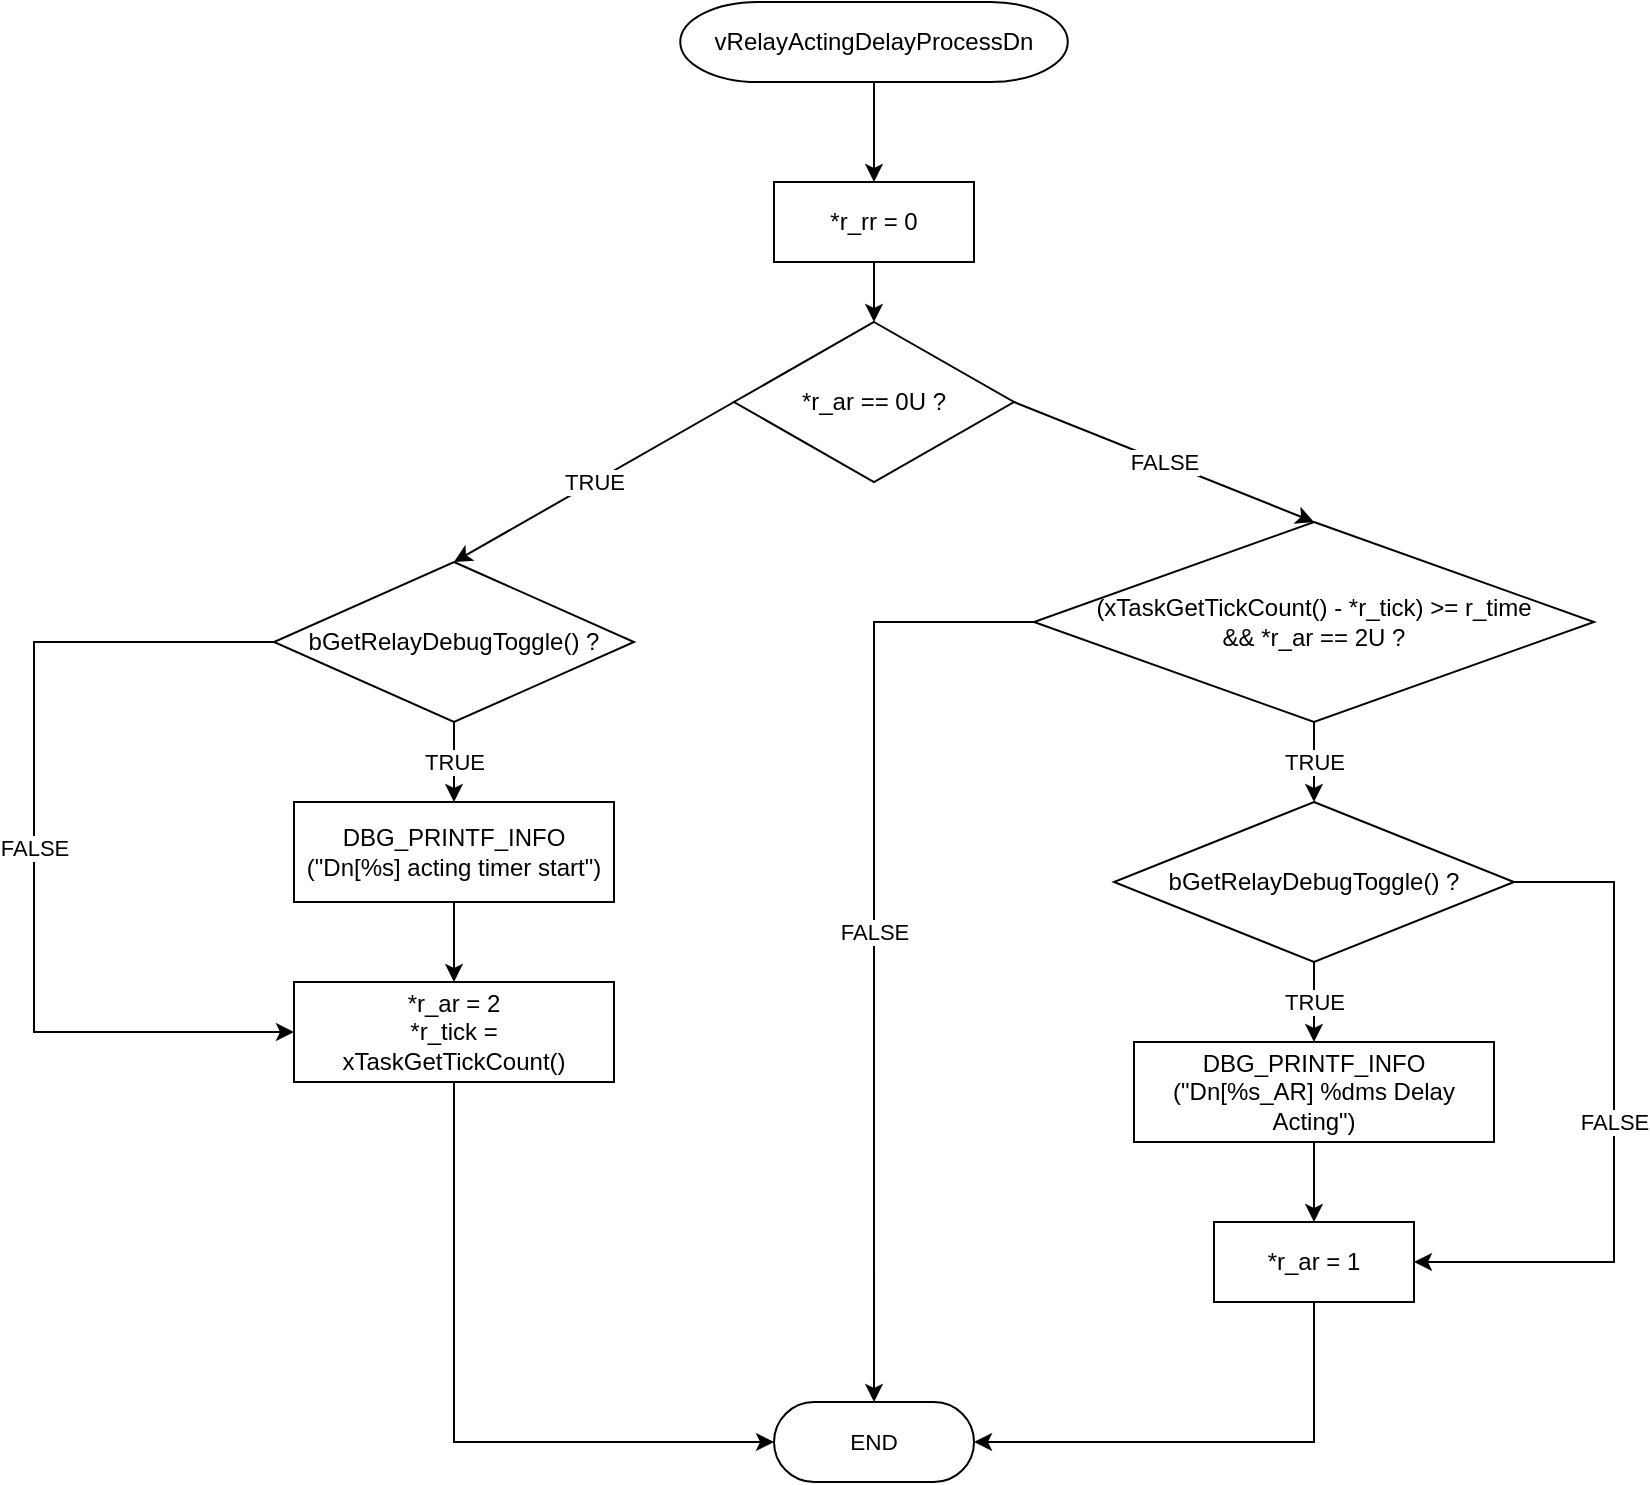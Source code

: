 <mxfile version="20.3.0" type="device" pages="11"><diagram id="QrBlDkqrAQFQwoyd9AOv" name="vRelayActingDelayProcessDn"><mxGraphModel dx="1209" dy="844" grid="1" gridSize="10" guides="1" tooltips="1" connect="1" arrows="1" fold="1" page="1" pageScale="1" pageWidth="827" pageHeight="1169" math="0" shadow="0"><root><mxCell id="0"/><mxCell id="1" parent="0"/><mxCell id="6X-fuGgydDbzr3clSqhS-2" value="*r_rr = 0" style="rounded=0;whiteSpace=wrap;html=1;strokeWidth=1;" vertex="1" parent="1"><mxGeometry x="470" y="230" width="100" height="40" as="geometry"/></mxCell><mxCell id="6X-fuGgydDbzr3clSqhS-3" value="*r_ar == 0U ?" style="rhombus;whiteSpace=wrap;html=1;strokeWidth=1;" vertex="1" parent="1"><mxGeometry x="450" y="300" width="140" height="80" as="geometry"/></mxCell><mxCell id="6X-fuGgydDbzr3clSqhS-4" value="bGetRelayDebugToggle() ?" style="rhombus;whiteSpace=wrap;html=1;strokeWidth=1;" vertex="1" parent="1"><mxGeometry x="220" y="420" width="180" height="80" as="geometry"/></mxCell><mxCell id="6X-fuGgydDbzr3clSqhS-5" value="DBG_PRINTF_INFO&#10;(&quot;Dn[%s] acting timer start&quot;)" style="rounded=0;whiteSpace=wrap;html=1;strokeWidth=1;" vertex="1" parent="1"><mxGeometry x="230" y="540" width="160" height="50" as="geometry"/></mxCell><mxCell id="6X-fuGgydDbzr3clSqhS-6" value="*r_ar = 2&#10;*r_tick = xTaskGetTickCount()" style="rounded=0;whiteSpace=wrap;html=1;strokeWidth=1;" vertex="1" parent="1"><mxGeometry x="230" y="630" width="160" height="50" as="geometry"/></mxCell><mxCell id="6X-fuGgydDbzr3clSqhS-7" value="(xTaskGetTickCount() - *r_tick) &gt;= r_time&#10;&amp;&amp; *r_ar == 2U ?" style="rhombus;whiteSpace=wrap;html=1;strokeWidth=1;" vertex="1" parent="1"><mxGeometry x="600" y="400" width="280" height="100" as="geometry"/></mxCell><mxCell id="6X-fuGgydDbzr3clSqhS-8" value="bGetRelayDebugToggle() ?" style="rhombus;whiteSpace=wrap;html=1;strokeWidth=1;" vertex="1" parent="1"><mxGeometry x="640" y="540" width="200" height="80" as="geometry"/></mxCell><mxCell id="6X-fuGgydDbzr3clSqhS-9" value="DBG_PRINTF_INFO&#10;(&quot;Dn[%s_AR] %dms Delay Acting&quot;)" style="rounded=0;whiteSpace=wrap;html=1;strokeWidth=1;" vertex="1" parent="1"><mxGeometry x="650" y="660" width="180" height="50" as="geometry"/></mxCell><mxCell id="6X-fuGgydDbzr3clSqhS-10" value="*r_ar = 1" style="rounded=0;whiteSpace=wrap;html=1;strokeWidth=1;" vertex="1" parent="1"><mxGeometry x="690" y="750" width="100" height="40" as="geometry"/></mxCell><mxCell id="6X-fuGgydDbzr3clSqhS-12" value="" style="endArrow=classic;html=1;rounded=0;exitX=0.5;exitY=1;exitDx=0;exitDy=0;entryX=0.5;entryY=0;entryDx=0;entryDy=0;exitPerimeter=0;" edge="1" parent="1" source="VPXPbqUto3eeGiyCBDvq-1" target="6X-fuGgydDbzr3clSqhS-2"><mxGeometry width="50" height="50" relative="1" as="geometry"><mxPoint x="520" y="200" as="sourcePoint"/><mxPoint x="520" y="230" as="targetPoint"/></mxGeometry></mxCell><mxCell id="6X-fuGgydDbzr3clSqhS-13" value="" style="endArrow=classic;html=1;rounded=0;exitX=0.5;exitY=1;exitDx=0;exitDy=0;entryX=0.5;entryY=0;entryDx=0;entryDy=0;" edge="1" parent="1" source="6X-fuGgydDbzr3clSqhS-2" target="6X-fuGgydDbzr3clSqhS-3"><mxGeometry width="50" height="50" relative="1" as="geometry"><mxPoint x="520" y="280" as="sourcePoint"/><mxPoint x="520" y="300" as="targetPoint"/></mxGeometry></mxCell><mxCell id="6X-fuGgydDbzr3clSqhS-14" value="TRUE" style="endArrow=classic;html=1;rounded=0;exitX=0;exitY=0.5;exitDx=0;exitDy=0;entryX=0.5;entryY=0;entryDx=0;entryDy=0;" edge="1" parent="1" source="6X-fuGgydDbzr3clSqhS-3" target="6X-fuGgydDbzr3clSqhS-4"><mxGeometry width="50" height="50" relative="1" as="geometry"><mxPoint x="450" y="340" as="sourcePoint"/><mxPoint x="310" y="420" as="targetPoint"/></mxGeometry></mxCell><mxCell id="6X-fuGgydDbzr3clSqhS-15" value="FALSE" style="endArrow=classic;html=1;rounded=0;exitX=1;exitY=0.5;exitDx=0;exitDy=0;entryX=0.5;entryY=0;entryDx=0;entryDy=0;" edge="1" parent="1" source="6X-fuGgydDbzr3clSqhS-3" target="6X-fuGgydDbzr3clSqhS-7"><mxGeometry width="50" height="50" relative="1" as="geometry"><mxPoint x="590" y="340" as="sourcePoint"/><mxPoint x="740" y="400" as="targetPoint"/></mxGeometry></mxCell><mxCell id="6X-fuGgydDbzr3clSqhS-16" value="TRUE" style="endArrow=classic;html=1;rounded=0;exitX=0.5;exitY=1;exitDx=0;exitDy=0;entryX=0.5;entryY=0;entryDx=0;entryDy=0;" edge="1" parent="1" source="6X-fuGgydDbzr3clSqhS-4" target="6X-fuGgydDbzr3clSqhS-5"><mxGeometry width="50" height="50" relative="1" as="geometry"><mxPoint x="310" y="510" as="sourcePoint"/><mxPoint x="270" y="540" as="targetPoint"/></mxGeometry></mxCell><mxCell id="6X-fuGgydDbzr3clSqhS-17" value="FALSE" style="endArrow=classic;html=1;rounded=0;exitX=0;exitY=0.5;exitDx=0;exitDy=0;entryX=0;entryY=0.5;entryDx=0;entryDy=0;" edge="1" parent="1" source="6X-fuGgydDbzr3clSqhS-4" target="6X-fuGgydDbzr3clSqhS-6"><mxGeometry width="50" height="50" relative="1" as="geometry"><mxPoint x="390" y="460" as="sourcePoint"/><mxPoint x="230" y="655" as="targetPoint"/><Array as="points"><mxPoint x="100" y="460"/><mxPoint x="100" y="655"/></Array></mxGeometry></mxCell><mxCell id="6X-fuGgydDbzr3clSqhS-18" value="" style="endArrow=classic;html=1;rounded=0;exitX=0.5;exitY=1;exitDx=0;exitDy=0;entryX=0.5;entryY=0;entryDx=0;entryDy=0;" edge="1" parent="1" source="6X-fuGgydDbzr3clSqhS-5" target="6X-fuGgydDbzr3clSqhS-6"><mxGeometry width="50" height="50" relative="1" as="geometry"><mxPoint x="270" y="600" as="sourcePoint"/><mxPoint x="310" y="630" as="targetPoint"/></mxGeometry></mxCell><mxCell id="6X-fuGgydDbzr3clSqhS-19" value="TRUE" style="endArrow=classic;html=1;rounded=0;exitX=0.5;exitY=1;exitDx=0;exitDy=0;entryX=0.5;entryY=0;entryDx=0;entryDy=0;" edge="1" parent="1" source="6X-fuGgydDbzr3clSqhS-7" target="6X-fuGgydDbzr3clSqhS-8"><mxGeometry width="50" height="50" relative="1" as="geometry"><mxPoint x="740" y="510" as="sourcePoint"/><mxPoint x="740" y="540" as="targetPoint"/></mxGeometry></mxCell><mxCell id="6X-fuGgydDbzr3clSqhS-20" value="TRUE" style="endArrow=classic;html=1;rounded=0;exitX=0.5;exitY=1;exitDx=0;exitDy=0;entryX=0.5;entryY=0;entryDx=0;entryDy=0;" edge="1" parent="1" source="6X-fuGgydDbzr3clSqhS-8" target="6X-fuGgydDbzr3clSqhS-9"><mxGeometry width="50" height="50" relative="1" as="geometry"><mxPoint x="740" y="630" as="sourcePoint"/><mxPoint x="740" y="660" as="targetPoint"/></mxGeometry></mxCell><mxCell id="6X-fuGgydDbzr3clSqhS-21" value="FALSE" style="endArrow=classic;html=1;rounded=0;exitX=1;exitY=0.5;exitDx=0;exitDy=0;" edge="1" parent="1" source="6X-fuGgydDbzr3clSqhS-8"><mxGeometry width="50" height="50" relative="1" as="geometry"><mxPoint x="820" y="580" as="sourcePoint"/><mxPoint x="790" y="770" as="targetPoint"/><Array as="points"><mxPoint x="890" y="580"/><mxPoint x="890" y="770"/></Array></mxGeometry></mxCell><mxCell id="6X-fuGgydDbzr3clSqhS-22" value="" style="endArrow=classic;html=1;rounded=0;exitX=0.5;exitY=1;exitDx=0;exitDy=0;entryX=0.5;entryY=0;entryDx=0;entryDy=0;" edge="1" parent="1" source="6X-fuGgydDbzr3clSqhS-9" target="6X-fuGgydDbzr3clSqhS-10"><mxGeometry width="50" height="50" relative="1" as="geometry"><mxPoint x="740" y="720" as="sourcePoint"/><mxPoint x="740" y="750" as="targetPoint"/></mxGeometry></mxCell><mxCell id="6X-fuGgydDbzr3clSqhS-23" value="" style="endArrow=classic;html=1;rounded=0;exitX=0.5;exitY=1;exitDx=0;exitDy=0;entryX=1;entryY=0.5;entryDx=0;entryDy=0;entryPerimeter=0;" edge="1" parent="1" source="6X-fuGgydDbzr3clSqhS-10" target="Rhlnhudh-Y_M497Rqro1-1"><mxGeometry width="50" height="50" relative="1" as="geometry"><mxPoint x="740" y="800" as="sourcePoint"/><mxPoint x="570" y="860" as="targetPoint"/><Array as="points"><mxPoint x="740" y="860"/></Array></mxGeometry></mxCell><mxCell id="6X-fuGgydDbzr3clSqhS-24" value="" style="endArrow=classic;html=1;rounded=0;exitX=0.5;exitY=1;exitDx=0;exitDy=0;entryX=0;entryY=0.5;entryDx=0;entryDy=0;entryPerimeter=0;" edge="1" parent="1" source="6X-fuGgydDbzr3clSqhS-6" target="Rhlnhudh-Y_M497Rqro1-1"><mxGeometry width="50" height="50" relative="1" as="geometry"><mxPoint x="310" y="690" as="sourcePoint"/><mxPoint x="470" y="860" as="targetPoint"/><Array as="points"><mxPoint x="310" y="860"/></Array></mxGeometry></mxCell><mxCell id="6X-fuGgydDbzr3clSqhS-25" value="FALSE" style="endArrow=classic;html=1;rounded=0;exitX=0;exitY=0.5;exitDx=0;exitDy=0;entryX=0.5;entryY=0;entryDx=0;entryDy=0;entryPerimeter=0;" edge="1" parent="1" source="6X-fuGgydDbzr3clSqhS-7" target="Rhlnhudh-Y_M497Rqro1-1"><mxGeometry width="50" height="50" relative="1" as="geometry"><mxPoint x="630" y="450" as="sourcePoint"/><mxPoint x="520" y="840" as="targetPoint"/><Array as="points"><mxPoint x="520" y="450"/></Array></mxGeometry></mxCell><UserObject label="&lt;div style=&quot;&quot;&gt;&lt;font style=&quot;direction: ltr; line-height: 120%; opacity: 1;&quot;&gt;vRelayActingDelayProcessDn&lt;br&gt;&lt;/font&gt;&lt;/div&gt;" tags="순서도" id="VPXPbqUto3eeGiyCBDvq-1"><mxCell style="verticalAlign=middle;align=center;overflow=width;vsdxID=2;fillColor=#FFFFFF;gradientColor=none;shape=stencil(tVLLDsIgEPwajiQIMfFe638Qu22JCM2Ctv69kK0Rm9qDibeZndkXC1NV6PUATIoQ0V9gNE3smToyKY3rAU1MiKmaqar1CB36m2uIDzo7M7r6e64wUZ4UOUWKB9GdIH4irzWu8B42vRrPScNFXZzN+5mvl3qJXE8mcPRRR+Pdh2Y1dsBTE95a3c0TkBRGgKEIb6wg1/r+ssCXd/vLCgm8z9caa+n6pb48dwrRV1H1Ew==);strokeColor=#000000;spacingTop=-1;spacingBottom=-1;spacingLeft=-1;spacingRight=-1;points=[[0.5,1,0],[0.5,0,0],[0,0.5,0],[1,0.5,0]];labelBackgroundColor=none;rounded=0;html=1;whiteSpace=wrap;strokeWidth=1;" vertex="1" parent="1"><mxGeometry x="423.13" y="140" width="193.75" height="40" as="geometry"/></mxCell></UserObject><UserObject label="&lt;div style=&quot;font-size: 1px&quot;&gt;&lt;font style=&quot;font-size:11.29px;font-family:Arial;color:#000000;direction:ltr;letter-spacing:0px;line-height:120%;opacity:1&quot;&gt;END&lt;br/&gt;&lt;/font&gt;&lt;/div&gt;" tags="순서도" id="Rhlnhudh-Y_M497Rqro1-1"><mxCell style="verticalAlign=middle;align=center;overflow=width;vsdxID=77;fillColor=#FFFFFF;gradientColor=none;shape=stencil(tVLLDsIgEPwajiQIMfFe638Qu22JCM2Ctv69kK0Rm9qDibeZndkXC1NV6PUATIoQ0V9gNE3smToyKY3rAU1MiKmaqar1CB36m2uIDzo7M7r6e64wUZ4UOUWKB9GdIH4irzWu8B42vRrPScNFXZzN+5mvl3qJXE8mcPRRR+Pdh2Y1dsBTE95a3c0TkBRGgKEIb6wg1/r+ssCXd/vLCgm8z9caa+n6pb48dwrRV1H1Ew==);strokeColor=#000000;spacingTop=-1;spacingBottom=-1;spacingLeft=-1;spacingRight=-1;points=[[0.5,1,0],[0.5,0,0],[0,0.5,0],[1,0.5,0]];labelBackgroundColor=none;rounded=0;html=1;whiteSpace=wrap;strokeWidth=1;" vertex="1" parent="1"><mxGeometry x="470.01" y="840" width="100" height="40" as="geometry"/></mxCell></UserObject></root></mxGraphModel></diagram><diagram id="C8fl3btS1UdYQ0_QttO4" name="vRelayReleaseDelayProcessDn"><mxGraphModel dx="1209" dy="844" grid="1" gridSize="10" guides="1" tooltips="1" connect="1" arrows="1" fold="1" page="1" pageScale="1" pageWidth="827" pageHeight="1169" math="0" shadow="0"><root><mxCell id="0"/><mxCell id="1" parent="0"/><mxCell id="iVbrPkHTJMx8t7G7t3py-2" value="*r_ar = 0" style="rounded=0;whiteSpace=wrap;html=1;strokeWidth=1;" vertex="1" parent="1"><mxGeometry x="480" y="180" width="100" height="40" as="geometry"/></mxCell><mxCell id="iVbrPkHTJMx8t7G7t3py-3" value="*r_rr == 0U ?" style="rhombus;whiteSpace=wrap;html=1;strokeWidth=1;" vertex="1" parent="1"><mxGeometry x="460" y="250" width="140" height="80" as="geometry"/></mxCell><mxCell id="iVbrPkHTJMx8t7G7t3py-4" value="bGetRelayDebugToggle() ?" style="rhombus;whiteSpace=wrap;html=1;strokeWidth=1;" vertex="1" parent="1"><mxGeometry x="220" y="370" width="180" height="80" as="geometry"/></mxCell><mxCell id="iVbrPkHTJMx8t7G7t3py-5" value="DBG_PRINTF_INFO&#10;(&quot;Dn[%s] release timer start&quot;)" style="rounded=0;whiteSpace=wrap;html=1;strokeWidth=1;" vertex="1" parent="1"><mxGeometry x="230" y="490" width="160" height="50" as="geometry"/></mxCell><mxCell id="iVbrPkHTJMx8t7G7t3py-6" value="*r_rr = 2&#10;*r_tick = xTaskGetTickCount()" style="rounded=0;whiteSpace=wrap;html=1;strokeWidth=1;" vertex="1" parent="1"><mxGeometry x="230" y="584.5" width="160" height="50" as="geometry"/></mxCell><mxCell id="iVbrPkHTJMx8t7G7t3py-7" value="(xTaskGetTickCount() - *r_tick) &gt;= r_time&#10;&amp;&amp; *r_rr == 2U ?" style="rhombus;whiteSpace=wrap;html=1;strokeWidth=1;" vertex="1" parent="1"><mxGeometry x="600" y="350" width="300" height="100" as="geometry"/></mxCell><mxCell id="iVbrPkHTJMx8t7G7t3py-8" value="bGetRelayDebugToggle() ?" style="rhombus;whiteSpace=wrap;html=1;strokeWidth=1;" vertex="1" parent="1"><mxGeometry x="650" y="490" width="200" height="80" as="geometry"/></mxCell><mxCell id="iVbrPkHTJMx8t7G7t3py-9" value="DBG_PRINTF_INFO&#10;(&quot;Dn[%s_RR] %dms Delay release&quot;)" style="rounded=0;whiteSpace=wrap;html=1;strokeWidth=1;" vertex="1" parent="1"><mxGeometry x="660" y="610" width="180" height="50" as="geometry"/></mxCell><mxCell id="iVbrPkHTJMx8t7G7t3py-10" value="*r_rr = 1" style="rounded=0;whiteSpace=wrap;html=1;strokeWidth=1;" vertex="1" parent="1"><mxGeometry x="700" y="700" width="100" height="40" as="geometry"/></mxCell><mxCell id="iVbrPkHTJMx8t7G7t3py-12" value="" style="endArrow=classic;html=1;rounded=0;exitX=0.5;exitY=1;exitDx=0;exitDy=0;entryX=0.5;entryY=0;entryDx=0;entryDy=0;exitPerimeter=0;" edge="1" parent="1" source="ipgOiUO81j-6631p-6s--1" target="iVbrPkHTJMx8t7G7t3py-2"><mxGeometry width="50" height="50" relative="1" as="geometry"><mxPoint x="530" y="150" as="sourcePoint"/><mxPoint x="530" y="180" as="targetPoint"/></mxGeometry></mxCell><mxCell id="iVbrPkHTJMx8t7G7t3py-13" value="" style="endArrow=classic;html=1;rounded=0;exitX=0.5;exitY=1;exitDx=0;exitDy=0;entryX=0.5;entryY=0;entryDx=0;entryDy=0;" edge="1" parent="1" source="iVbrPkHTJMx8t7G7t3py-2" target="iVbrPkHTJMx8t7G7t3py-3"><mxGeometry width="50" height="50" relative="1" as="geometry"><mxPoint x="530" y="230" as="sourcePoint"/><mxPoint x="530" y="250" as="targetPoint"/></mxGeometry></mxCell><mxCell id="iVbrPkHTJMx8t7G7t3py-14" value="TRUE" style="endArrow=classic;html=1;rounded=0;exitX=0;exitY=0.5;exitDx=0;exitDy=0;entryX=0.5;entryY=0;entryDx=0;entryDy=0;" edge="1" parent="1" source="iVbrPkHTJMx8t7G7t3py-3" target="iVbrPkHTJMx8t7G7t3py-4"><mxGeometry width="50" height="50" relative="1" as="geometry"><mxPoint x="460" y="290" as="sourcePoint"/><mxPoint x="320" y="370" as="targetPoint"/></mxGeometry></mxCell><mxCell id="iVbrPkHTJMx8t7G7t3py-15" value="FALSE" style="endArrow=classic;html=1;rounded=0;exitX=1;exitY=0.5;exitDx=0;exitDy=0;entryX=0.5;entryY=0;entryDx=0;entryDy=0;" edge="1" parent="1" source="iVbrPkHTJMx8t7G7t3py-3" target="iVbrPkHTJMx8t7G7t3py-7"><mxGeometry width="50" height="50" relative="1" as="geometry"><mxPoint x="600" y="290" as="sourcePoint"/><mxPoint x="750" y="350" as="targetPoint"/></mxGeometry></mxCell><mxCell id="iVbrPkHTJMx8t7G7t3py-16" value="TRUE" style="endArrow=classic;html=1;rounded=0;exitX=0.5;exitY=1;exitDx=0;exitDy=0;entryX=0.5;entryY=0;entryDx=0;entryDy=0;" edge="1" parent="1" source="iVbrPkHTJMx8t7G7t3py-4" target="iVbrPkHTJMx8t7G7t3py-5"><mxGeometry width="50" height="50" relative="1" as="geometry"><mxPoint x="320" y="460" as="sourcePoint"/><mxPoint x="280" y="490" as="targetPoint"/></mxGeometry></mxCell><mxCell id="iVbrPkHTJMx8t7G7t3py-17" value="FALSE" style="endArrow=classic;html=1;rounded=0;exitX=0;exitY=0.5;exitDx=0;exitDy=0;entryX=0;entryY=0.5;entryDx=0;entryDy=0;" edge="1" parent="1" source="iVbrPkHTJMx8t7G7t3py-4" target="iVbrPkHTJMx8t7G7t3py-6"><mxGeometry width="50" height="50" relative="1" as="geometry"><mxPoint x="400" y="410" as="sourcePoint"/><mxPoint x="240" y="605" as="targetPoint"/><Array as="points"><mxPoint x="120" y="410"/><mxPoint x="120" y="610"/></Array></mxGeometry></mxCell><mxCell id="iVbrPkHTJMx8t7G7t3py-18" value="" style="endArrow=classic;html=1;rounded=0;exitX=0.5;exitY=1;exitDx=0;exitDy=0;entryX=0.5;entryY=0;entryDx=0;entryDy=0;" edge="1" parent="1" source="iVbrPkHTJMx8t7G7t3py-5" target="iVbrPkHTJMx8t7G7t3py-6"><mxGeometry width="50" height="50" relative="1" as="geometry"><mxPoint x="280" y="550" as="sourcePoint"/><mxPoint x="320" y="580" as="targetPoint"/></mxGeometry></mxCell><mxCell id="iVbrPkHTJMx8t7G7t3py-19" value="TRUE" style="endArrow=classic;html=1;rounded=0;exitX=0.5;exitY=1;exitDx=0;exitDy=0;entryX=0.5;entryY=0;entryDx=0;entryDy=0;" edge="1" parent="1" source="iVbrPkHTJMx8t7G7t3py-7" target="iVbrPkHTJMx8t7G7t3py-8"><mxGeometry width="50" height="50" relative="1" as="geometry"><mxPoint x="750" y="460" as="sourcePoint"/><mxPoint x="750" y="490" as="targetPoint"/></mxGeometry></mxCell><mxCell id="iVbrPkHTJMx8t7G7t3py-20" value="TRUE" style="endArrow=classic;html=1;rounded=0;exitX=0.5;exitY=1;exitDx=0;exitDy=0;entryX=0.5;entryY=0;entryDx=0;entryDy=0;" edge="1" parent="1" source="iVbrPkHTJMx8t7G7t3py-8" target="iVbrPkHTJMx8t7G7t3py-9"><mxGeometry width="50" height="50" relative="1" as="geometry"><mxPoint x="750" y="580" as="sourcePoint"/><mxPoint x="750" y="610" as="targetPoint"/></mxGeometry></mxCell><mxCell id="iVbrPkHTJMx8t7G7t3py-21" value="FALSE" style="endArrow=classic;html=1;rounded=0;exitX=1;exitY=0.5;exitDx=0;exitDy=0;" edge="1" parent="1" source="iVbrPkHTJMx8t7G7t3py-8"><mxGeometry width="50" height="50" relative="1" as="geometry"><mxPoint x="830" y="530" as="sourcePoint"/><mxPoint x="800" y="720" as="targetPoint"/><Array as="points"><mxPoint x="900" y="530"/><mxPoint x="900" y="720"/></Array></mxGeometry></mxCell><mxCell id="iVbrPkHTJMx8t7G7t3py-22" value="" style="endArrow=classic;html=1;rounded=0;exitX=0.5;exitY=1;exitDx=0;exitDy=0;entryX=0.5;entryY=0;entryDx=0;entryDy=0;" edge="1" parent="1" source="iVbrPkHTJMx8t7G7t3py-9" target="iVbrPkHTJMx8t7G7t3py-10"><mxGeometry width="50" height="50" relative="1" as="geometry"><mxPoint x="750" y="670" as="sourcePoint"/><mxPoint x="750" y="700" as="targetPoint"/></mxGeometry></mxCell><mxCell id="iVbrPkHTJMx8t7G7t3py-23" value="" style="endArrow=classic;html=1;rounded=0;exitX=0.5;exitY=1;exitDx=0;exitDy=0;entryX=1;entryY=0.5;entryDx=0;entryDy=0;entryPerimeter=0;" edge="1" parent="1" source="iVbrPkHTJMx8t7G7t3py-10" target="05loi8SN_du6FjILus1Y-1"><mxGeometry width="50" height="50" relative="1" as="geometry"><mxPoint x="750" y="750" as="sourcePoint"/><mxPoint x="580" y="810" as="targetPoint"/><Array as="points"><mxPoint x="750" y="810"/></Array></mxGeometry></mxCell><mxCell id="iVbrPkHTJMx8t7G7t3py-24" value="" style="endArrow=classic;html=1;rounded=0;exitX=0.5;exitY=1;exitDx=0;exitDy=0;entryX=0;entryY=0.5;entryDx=0;entryDy=0;entryPerimeter=0;" edge="1" parent="1" source="iVbrPkHTJMx8t7G7t3py-6" target="05loi8SN_du6FjILus1Y-1"><mxGeometry width="50" height="50" relative="1" as="geometry"><mxPoint x="320" y="640" as="sourcePoint"/><mxPoint x="480" y="840" as="targetPoint"/><Array as="points"><mxPoint x="310" y="810"/></Array></mxGeometry></mxCell><mxCell id="iVbrPkHTJMx8t7G7t3py-25" value="FALSE" style="endArrow=classic;html=1;rounded=0;exitX=0;exitY=0.5;exitDx=0;exitDy=0;entryX=0.5;entryY=0;entryDx=0;entryDy=0;entryPerimeter=0;" edge="1" parent="1" source="iVbrPkHTJMx8t7G7t3py-7" target="05loi8SN_du6FjILus1Y-1"><mxGeometry width="50" height="50" relative="1" as="geometry"><mxPoint x="640" y="400" as="sourcePoint"/><mxPoint x="530" y="790" as="targetPoint"/><Array as="points"><mxPoint x="530" y="400"/></Array></mxGeometry></mxCell><UserObject label="&lt;div style=&quot;&quot;&gt;&lt;font style=&quot;direction: ltr; line-height: 120%; opacity: 1;&quot;&gt;vRelayReleaseDelayProcessDn&lt;br&gt;&lt;/font&gt;&lt;/div&gt;" tags="순서도" id="ipgOiUO81j-6631p-6s--1"><mxCell style="verticalAlign=middle;align=center;overflow=width;vsdxID=2;fillColor=#FFFFFF;gradientColor=none;shape=stencil(tVLLDsIgEPwajiQIMfFe638Qu22JCM2Ctv69kK0Rm9qDibeZndkXC1NV6PUATIoQ0V9gNE3smToyKY3rAU1MiKmaqar1CB36m2uIDzo7M7r6e64wUZ4UOUWKB9GdIH4irzWu8B42vRrPScNFXZzN+5mvl3qJXE8mcPRRR+Pdh2Y1dsBTE95a3c0TkBRGgKEIb6wg1/r+ssCXd/vLCgm8z9caa+n6pb48dwrRV1H1Ew==);strokeColor=#000000;spacingTop=-1;spacingBottom=-1;spacingLeft=-1;spacingRight=-1;points=[[0.5,1,0],[0.5,0,0],[0,0.5,0],[1,0.5,0]];labelBackgroundColor=none;rounded=0;html=1;whiteSpace=wrap;strokeWidth=1;" vertex="1" parent="1"><mxGeometry x="433.13" y="90" width="193.75" height="40" as="geometry"/></mxCell></UserObject><UserObject label="&lt;div style=&quot;font-size: 1px&quot;&gt;&lt;font style=&quot;font-size:11.29px;font-family:Arial;color:#000000;direction:ltr;letter-spacing:0px;line-height:120%;opacity:1&quot;&gt;END&lt;br/&gt;&lt;/font&gt;&lt;/div&gt;" tags="순서도" id="05loi8SN_du6FjILus1Y-1"><mxCell style="verticalAlign=middle;align=center;overflow=width;vsdxID=77;fillColor=#FFFFFF;gradientColor=none;shape=stencil(tVLLDsIgEPwajiQIMfFe638Qu22JCM2Ctv69kK0Rm9qDibeZndkXC1NV6PUATIoQ0V9gNE3smToyKY3rAU1MiKmaqar1CB36m2uIDzo7M7r6e64wUZ4UOUWKB9GdIH4irzWu8B42vRrPScNFXZzN+5mvl3qJXE8mcPRRR+Pdh2Y1dsBTE95a3c0TkBRGgKEIb6wg1/r+ssCXd/vLCgm8z9caa+n6pb48dwrRV1H1Ew==);strokeColor=#000000;spacingTop=-1;spacingBottom=-1;spacingLeft=-1;spacingRight=-1;points=[[0.5,1,0],[0.5,0,0],[0,0.5,0],[1,0.5,0]];labelBackgroundColor=none;rounded=0;html=1;whiteSpace=wrap;strokeWidth=1;" vertex="1" parent="1"><mxGeometry x="480" y="790" width="100" height="40" as="geometry"/></mxCell></UserObject></root></mxGraphModel></diagram><diagram id="odAifkd0ArDP48sEJ1pM" name="vSetStDnSignalDisp"><mxGraphModel dx="1209" dy="844" grid="1" gridSize="10" guides="1" tooltips="1" connect="1" arrows="1" fold="1" page="1" pageScale="1" pageWidth="827" pageHeight="1169" math="0" shadow="0"><root><mxCell id="0"/><mxCell id="1" parent="0"/><UserObject label="&lt;div style=&quot;font-size: 1px&quot;&gt;&lt;font style=&quot;font-size:11.29px;font-family:Arial;color:#000000;direction:ltr;letter-spacing:0px;line-height:120%;opacity:1&quot;&gt;END&lt;br/&gt;&lt;/font&gt;&lt;/div&gt;" tags="순서도" id="YtlLOWmC0iHzseW75L8Z-3"><mxCell style="verticalAlign=middle;align=center;overflow=width;vsdxID=77;fillColor=#FFFFFF;gradientColor=none;shape=stencil(tVLLDsIgEPwajiQIMfFe638Qu22JCM2Ctv69kK0Rm9qDibeZndkXC1NV6PUATIoQ0V9gNE3smToyKY3rAU1MiKmaqar1CB36m2uIDzo7M7r6e64wUZ4UOUWKB9GdIH4irzWu8B42vRrPScNFXZzN+5mvl3qJXE8mcPRRR+Pdh2Y1dsBTE95a3c0TkBRGgKEIb6wg1/r+ssCXd/vLCgm8z9caa+n6pb48dwrRV1H1Ew==);strokeColor=#000000;spacingTop=-1;spacingBottom=-1;spacingLeft=-1;spacingRight=-1;points=[[0.5,1,0],[0.5,0,0],[0,0.5,0],[1,0.5,0]];labelBackgroundColor=none;rounded=0;html=1;whiteSpace=wrap;strokeWidth=1;" vertex="1" parent="1"><mxGeometry x="407.5" y="480" width="100" height="40" as="geometry"/></mxCell></UserObject><UserObject label="&lt;div style=&quot;&quot;&gt;&lt;font style=&quot;direction: ltr; line-height: 120%; opacity: 1;&quot;&gt;vSetStDnSignalDisp&lt;br&gt;&lt;/font&gt;&lt;/div&gt;" tags="순서도" id="YtlLOWmC0iHzseW75L8Z-4"><mxCell style="verticalAlign=middle;align=center;overflow=width;vsdxID=2;fillColor=#FFFFFF;gradientColor=none;shape=stencil(tVLLDsIgEPwajiQIMfFe638Qu22JCM2Ctv69kK0Rm9qDibeZndkXC1NV6PUATIoQ0V9gNE3smToyKY3rAU1MiKmaqar1CB36m2uIDzo7M7r6e64wUZ4UOUWKB9GdIH4irzWu8B42vRrPScNFXZzN+5mvl3qJXE8mcPRRR+Pdh2Y1dsBTE95a3c0TkBRGgKEIb6wg1/r+ssCXd/vLCgm8z9caa+n6pb48dwrRV1H1Ew==);strokeColor=#000000;spacingTop=-1;spacingBottom=-1;spacingLeft=-1;spacingRight=-1;points=[[0.5,1,0],[0.5,0,0],[0,0.5,0],[1,0.5,0]];labelBackgroundColor=none;rounded=0;html=1;whiteSpace=wrap;strokeWidth=1;" vertex="1" parent="1"><mxGeometry x="363.75" y="270" width="187.5" height="40" as="geometry"/></mxCell></UserObject><mxCell id="YtlLOWmC0iHzseW75L8Z-5" value="ucStDnSignalDisp = signal_disp;" style="rounded=0;whiteSpace=wrap;html=1;strokeWidth=1;" vertex="1" parent="1"><mxGeometry x="330" y="370" width="255" height="60" as="geometry"/></mxCell><mxCell id="YtlLOWmC0iHzseW75L8Z-6" value="" style="endArrow=classic;html=1;rounded=0;entryX=0.5;entryY=0;entryDx=0;entryDy=0;exitX=0.5;exitY=1;exitDx=0;exitDy=0;entryPerimeter=0;" edge="1" parent="1" source="YtlLOWmC0iHzseW75L8Z-5" target="YtlLOWmC0iHzseW75L8Z-3"><mxGeometry width="50" height="50" relative="1" as="geometry"><mxPoint x="427.5" y="550" as="sourcePoint"/><mxPoint x="457.5" y="480" as="targetPoint"/></mxGeometry></mxCell><mxCell id="YtlLOWmC0iHzseW75L8Z-7" value="" style="endArrow=classic;html=1;rounded=0;entryX=0.5;entryY=0;entryDx=0;entryDy=0;exitX=0.5;exitY=1;exitDx=0;exitDy=0;exitPerimeter=0;" edge="1" parent="1" source="YtlLOWmC0iHzseW75L8Z-4" target="YtlLOWmC0iHzseW75L8Z-5"><mxGeometry width="50" height="50" relative="1" as="geometry"><mxPoint x="427.5" y="550" as="sourcePoint"/><mxPoint x="477.5" y="500" as="targetPoint"/></mxGeometry></mxCell></root></mxGraphModel></diagram><diagram id="Zl8CYpORPkUarL72fKCN" name="vSingleTrackDn_Get_ReadOnly_Input"><mxGraphModel dx="1209" dy="844" grid="1" gridSize="10" guides="1" tooltips="1" connect="1" arrows="1" fold="1" page="1" pageScale="1" pageWidth="827" pageHeight="1169" math="0" shadow="0"><root><mxCell id="0"/><mxCell id="1" parent="0"/><mxCell id="_buINum1eDh5g9zq-zkb-2" value="Read IOB Values:&#10;TPR, CPR, _CPR, ECPR, _ECPR&#10;M600V, _FUSE, TestSW&#10;T_EH4, T_EH3, T_EH2, T_EH1&#10;Y1LMR_M, Y1LMR_A&#10;YLMR_M, YLMR_A&#10;GLMR_M, GLMR_A&#10;RLMR_M, RLMR_A_T" style="rounded=0;whiteSpace=wrap;html=1;strokeWidth=1;" vertex="1" parent="1"><mxGeometry x="320" y="210" width="260" height="120" as="geometry"/></mxCell><mxCell id="_buINum1eDh5g9zq-zkb-3" value="R_SELF_OLD.TPR != R_SELF.TPR ?" style="rhombus;whiteSpace=wrap;html=1;strokeWidth=1;" vertex="1" parent="1"><mxGeometry x="330" y="360" width="240" height="80" as="geometry"/></mxCell><mxCell id="_buINum1eDh5g9zq-zkb-4" value="R_SELF_OLD.TPR = R_SELF.TPR&#10;xTPRChangedTick = xTaskGetTickCount()&#10;DBG_PRINTF_INFO(&quot;TPR : %d&quot;)" style="rounded=0;whiteSpace=wrap;html=1;strokeWidth=1;" vertex="1" parent="1"><mxGeometry x="320" y="480" width="260" height="60" as="geometry"/></mxCell><mxCell id="_buINum1eDh5g9zq-zkb-6" value="" style="endArrow=classic;html=1;rounded=0;exitX=0.5;exitY=1;exitDx=0;exitDy=0;entryX=0.5;entryY=0;entryDx=0;entryDy=0;exitPerimeter=0;" edge="1" parent="1" source="yldE0ZASpW55KQ0N5Vn5-1" target="_buINum1eDh5g9zq-zkb-2"><mxGeometry width="50" height="50" relative="1" as="geometry"><mxPoint x="450" y="180" as="sourcePoint"/><mxPoint x="450" y="210" as="targetPoint"/></mxGeometry></mxCell><mxCell id="_buINum1eDh5g9zq-zkb-7" value="" style="endArrow=classic;html=1;rounded=0;exitX=0.5;exitY=1;exitDx=0;exitDy=0;entryX=0.5;entryY=0;entryDx=0;entryDy=0;" edge="1" parent="1" source="_buINum1eDh5g9zq-zkb-2" target="_buINum1eDh5g9zq-zkb-3"><mxGeometry width="50" height="50" relative="1" as="geometry"><mxPoint x="450" y="340" as="sourcePoint"/><mxPoint x="450" y="360" as="targetPoint"/></mxGeometry></mxCell><mxCell id="_buINum1eDh5g9zq-zkb-8" value="TRUE" style="endArrow=classic;html=1;rounded=0;exitX=0.5;exitY=1;exitDx=0;exitDy=0;entryX=0.5;entryY=0;entryDx=0;entryDy=0;" edge="1" parent="1" source="_buINum1eDh5g9zq-zkb-3" target="_buINum1eDh5g9zq-zkb-4"><mxGeometry width="50" height="50" relative="1" as="geometry"><mxPoint x="450" y="450" as="sourcePoint"/><mxPoint x="450" y="480" as="targetPoint"/></mxGeometry></mxCell><mxCell id="_buINum1eDh5g9zq-zkb-9" value="FALSE" style="endArrow=classic;html=1;rounded=0;exitX=1;exitY=0.5;exitDx=0;exitDy=0;entryX=1;entryY=0.5;entryDx=0;entryDy=0;entryPerimeter=0;" edge="1" parent="1" source="_buINum1eDh5g9zq-zkb-3" target="zBNZU3fuSyGe_EWxtOZA-1"><mxGeometry width="50" height="50" relative="1" as="geometry"><mxPoint x="560" y="400" as="sourcePoint"/><mxPoint x="500" y="600" as="targetPoint"/><Array as="points"><mxPoint x="620" y="400"/><mxPoint x="620" y="600"/></Array></mxGeometry></mxCell><mxCell id="_buINum1eDh5g9zq-zkb-10" value="" style="endArrow=classic;html=1;rounded=0;exitX=0.5;exitY=1;exitDx=0;exitDy=0;" edge="1" parent="1" source="_buINum1eDh5g9zq-zkb-4" target="zBNZU3fuSyGe_EWxtOZA-1"><mxGeometry width="50" height="50" relative="1" as="geometry"><mxPoint x="450" y="550" as="sourcePoint"/><mxPoint x="450" y="580" as="targetPoint"/></mxGeometry></mxCell><UserObject label="&lt;div style=&quot;&quot;&gt;&lt;font style=&quot;direction: ltr; line-height: 120%; opacity: 1;&quot;&gt;vSingleTrackDn_Get_ReadOnly_Input&lt;br&gt;&lt;/font&gt;&lt;/div&gt;" tags="순서도" id="yldE0ZASpW55KQ0N5Vn5-1"><mxCell style="verticalAlign=middle;align=center;overflow=width;vsdxID=2;fillColor=#FFFFFF;gradientColor=none;shape=stencil(tVLLDsIgEPwajiQIMfFe638Qu22JCM2Ctv69kK0Rm9qDibeZndkXC1NV6PUATIoQ0V9gNE3smToyKY3rAU1MiKmaqar1CB36m2uIDzo7M7r6e64wUZ4UOUWKB9GdIH4irzWu8B42vRrPScNFXZzN+5mvl3qJXE8mcPRRR+Pdh2Y1dsBTE95a3c0TkBRGgKEIb6wg1/r+ssCXd/vLCgm8z9caa+n6pb48dwrRV1H1Ew==);strokeColor=#000000;spacingTop=-1;spacingBottom=-1;spacingLeft=-1;spacingRight=-1;points=[[0.5,1,0],[0.5,0,0],[0,0.5,0],[1,0.5,0]];labelBackgroundColor=none;rounded=0;html=1;whiteSpace=wrap;strokeWidth=1;" vertex="1" parent="1"><mxGeometry x="326.88" y="120" width="246.25" height="40" as="geometry"/></mxCell></UserObject><UserObject label="&lt;div style=&quot;font-size: 1px&quot;&gt;&lt;font style=&quot;font-size:11.29px;font-family:Arial;color:#000000;direction:ltr;letter-spacing:0px;line-height:120%;opacity:1&quot;&gt;END&lt;br/&gt;&lt;/font&gt;&lt;/div&gt;" tags="순서도" id="zBNZU3fuSyGe_EWxtOZA-1"><mxCell style="verticalAlign=middle;align=center;overflow=width;vsdxID=77;fillColor=#FFFFFF;gradientColor=none;shape=stencil(tVLLDsIgEPwajiQIMfFe638Qu22JCM2Ctv69kK0Rm9qDibeZndkXC1NV6PUATIoQ0V9gNE3smToyKY3rAU1MiKmaqar1CB36m2uIDzo7M7r6e64wUZ4UOUWKB9GdIH4irzWu8B42vRrPScNFXZzN+5mvl3qJXE8mcPRRR+Pdh2Y1dsBTE95a3c0TkBRGgKEIb6wg1/r+ssCXd/vLCgm8z9caa+n6pb48dwrRV1H1Ew==);strokeColor=#000000;spacingTop=-1;spacingBottom=-1;spacingLeft=-1;spacingRight=-1;points=[[0.5,1,0],[0.5,0,0],[0,0.5,0],[1,0.5,0]];labelBackgroundColor=none;rounded=0;html=1;whiteSpace=wrap;strokeWidth=1;" vertex="1" parent="1"><mxGeometry x="400.01" y="580" width="100" height="40" as="geometry"/></mxCell></UserObject></root></mxGraphModel></diagram><diagram id="e8J3RHUaIzYvYF6NmWqf" name="xIs18hReceiveRunning"><mxGraphModel dx="1209" dy="844" grid="1" gridSize="10" guides="1" tooltips="1" connect="1" arrows="1" fold="1" page="1" pageScale="1" pageWidth="827" pageHeight="1169" math="0" shadow="0"><root><mxCell id="0"/><mxCell id="1" parent="0"/><UserObject label="&lt;div style=&quot;&quot;&gt;&lt;font style=&quot;direction: ltr; line-height: 120%; opacity: 1;&quot;&gt;xIs18hReceiveRunning&lt;br&gt;&lt;/font&gt;&lt;/div&gt;" tags="순서도" id="maGmSMsVrv1vjEllwqZ--1"><mxCell style="verticalAlign=middle;align=center;overflow=width;vsdxID=2;fillColor=#FFFFFF;gradientColor=none;shape=stencil(tVLLDsIgEPwajiQIMfFe638Qu22JCM2Ctv69kK0Rm9qDibeZndkXC1NV6PUATIoQ0V9gNE3smToyKY3rAU1MiKmaqar1CB36m2uIDzo7M7r6e64wUZ4UOUWKB9GdIH4irzWu8B42vRrPScNFXZzN+5mvl3qJXE8mcPRRR+Pdh2Y1dsBTE95a3c0TkBRGgKEIb6wg1/r+ssCXd/vLCgm8z9caa+n6pb48dwrRV1H1Ew==);strokeColor=#000000;spacingTop=-1;spacingBottom=-1;spacingLeft=-1;spacingRight=-1;points=[[0.5,1,0],[0.5,0,0],[0,0.5,0],[1,0.5,0]];labelBackgroundColor=none;rounded=0;html=1;whiteSpace=wrap;strokeWidth=1;fontStyle=0" vertex="1" parent="1"><mxGeometry x="390" y="200" width="200" height="40" as="geometry"/></mxCell></UserObject><mxCell id="maGmSMsVrv1vjEllwqZ--2" value="SIGNAL_18H_RECV_INITIAL_VALUE ==&lt;br&gt;uxSignal18hLoops ?" style="rhombus;whiteSpace=wrap;html=1;fillColor=#FFFFFF;strokeColor=#000000;strokeWidth=1;fontStyle=0;" vertex="1" parent="1"><mxGeometry x="340" y="280" width="300" height="80" as="geometry"/></mxCell><mxCell id="maGmSMsVrv1vjEllwqZ--3" value="xReturn = pdFALSE" style="rounded=0;whiteSpace=wrap;html=1;strokeWidth=1;fontStyle=0;fillColor=#FFFFFF;strokeColor=#000000;" vertex="1" parent="1"><mxGeometry x="210" y="400" width="120" height="40" as="geometry"/></mxCell><mxCell id="maGmSMsVrv1vjEllwqZ--4" value="xReturn = pdTRUE" style="rounded=0;whiteSpace=wrap;html=1;strokeWidth=1;fontStyle=0;fillColor=#FFFFFF;strokeColor=#000000;" vertex="1" parent="1"><mxGeometry x="640" y="400" width="120" height="40" as="geometry"/></mxCell><mxCell id="maGmSMsVrv1vjEllwqZ--5" value="uxSignal18hLoops = SIGNAL_18H_RECV_INITIAL_VALUE" style="rounded=0;whiteSpace=wrap;html=1;strokeWidth=1;fontStyle=0;fillColor=#FFFFFF;strokeColor=#000000;" vertex="1" parent="1"><mxGeometry x="370" y="480" width="240" height="50" as="geometry"/></mxCell><mxCell id="maGmSMsVrv1vjEllwqZ--6" value="return xReturn" style="rounded=0;whiteSpace=wrap;html=1;strokeWidth=1;fontStyle=0;fillColor=#FFFFFF;strokeColor=#000000;" vertex="1" parent="1"><mxGeometry x="440" y="580" width="100" height="40" as="geometry"/></mxCell><UserObject label="&lt;div style=&quot;font-size: 1px&quot;&gt;&lt;font style=&quot;font-size:11.29px;font-family:Arial;color:#000000;direction:ltr;letter-spacing:0px;line-height:120%;opacity:1&quot;&gt;END&lt;br&gt;&lt;/font&gt;&lt;/div&gt;" tags="순서도" id="maGmSMsVrv1vjEllwqZ--7"><mxCell style="verticalAlign=middle;align=center;overflow=width;vsdxID=77;fillColor=#FFFFFF;gradientColor=none;shape=stencil(tVLLDsIgEPwajiQIMfFe638Qu22JCM2Ctv69kK0Rm9qDibeZndkXC1NV6PUATIoQ0V9gNE3smToyKY3rAU1MiKmaqar1CB36m2uIDzo7M7r6e64wUZ4UOUWKB9GdIH4irzWu8B42vRrPScNFXZzN+5mvl3qJXE8mcPRRR+Pdh2Y1dsBTE95a3c0TkBRGgKEIb6wg1/r+ssCXd/vLCgm8z9caa+n6pb48dwrRV1H1Ew==);strokeColor=#000000;spacingTop=-1;spacingBottom=-1;spacingLeft=-1;spacingRight=-1;points=[[0.5,1,0],[0.5,0,0],[0,0.5,0],[1,0.5,0]];labelBackgroundColor=none;rounded=0;html=1;whiteSpace=wrap;strokeWidth=1;fontStyle=0" vertex="1" parent="1"><mxGeometry x="460" y="670" width="60" height="40" as="geometry"/></mxCell></UserObject><mxCell id="maGmSMsVrv1vjEllwqZ--8" value="" style="endArrow=classic;html=1;rounded=0;exitX=0.5;exitY=1;exitDx=0;exitDy=0;exitPerimeter=0;entryX=0.5;entryY=0;entryDx=0;entryDy=0;" edge="1" parent="1" source="maGmSMsVrv1vjEllwqZ--1" target="maGmSMsVrv1vjEllwqZ--2"><mxGeometry width="50" height="50" relative="1" as="geometry"/></mxCell><mxCell id="maGmSMsVrv1vjEllwqZ--9" value="Yes" style="endArrow=classic;html=1;rounded=0;exitX=0;exitY=0.5;exitDx=0;exitDy=0;entryX=0.5;entryY=0;entryDx=0;entryDy=0;" edge="1" parent="1" source="maGmSMsVrv1vjEllwqZ--2" target="maGmSMsVrv1vjEllwqZ--3"><mxGeometry width="50" height="50" relative="1" as="geometry"/></mxCell><mxCell id="maGmSMsVrv1vjEllwqZ--10" value="No" style="endArrow=classic;html=1;rounded=0;exitX=1;exitY=0.5;exitDx=0;exitDy=0;entryX=0.5;entryY=0;entryDx=0;entryDy=0;" edge="1" parent="1" source="maGmSMsVrv1vjEllwqZ--2" target="maGmSMsVrv1vjEllwqZ--4"><mxGeometry width="50" height="50" relative="1" as="geometry"/></mxCell><mxCell id="maGmSMsVrv1vjEllwqZ--11" value="" style="endArrow=classic;html=1;rounded=0;exitX=0.5;exitY=1;exitDx=0;exitDy=0;entryX=0;entryY=0.5;entryDx=0;entryDy=0;" edge="1" parent="1" source="maGmSMsVrv1vjEllwqZ--3" target="maGmSMsVrv1vjEllwqZ--5"><mxGeometry width="50" height="50" relative="1" as="geometry"><Array as="points"><mxPoint x="330" y="505"/></Array></mxGeometry></mxCell><mxCell id="maGmSMsVrv1vjEllwqZ--12" value="" style="endArrow=classic;html=1;rounded=0;exitX=0.5;exitY=1;exitDx=0;exitDy=0;entryX=1;entryY=0.5;entryDx=0;entryDy=0;" edge="1" parent="1" source="maGmSMsVrv1vjEllwqZ--4" target="maGmSMsVrv1vjEllwqZ--5"><mxGeometry width="50" height="50" relative="1" as="geometry"><Array as="points"><mxPoint x="650" y="505"/></Array></mxGeometry></mxCell><mxCell id="maGmSMsVrv1vjEllwqZ--13" value="" style="endArrow=classic;html=1;rounded=0;exitX=0.5;exitY=1;exitDx=0;exitDy=0;entryX=0.5;entryY=0;entryDx=0;entryDy=0;" edge="1" parent="1" source="maGmSMsVrv1vjEllwqZ--5" target="maGmSMsVrv1vjEllwqZ--6"><mxGeometry width="50" height="50" relative="1" as="geometry"/></mxCell><mxCell id="maGmSMsVrv1vjEllwqZ--14" value="" style="endArrow=classic;html=1;rounded=0;exitX=0.5;exitY=1;exitDx=0;exitDy=0;entryX=0.5;entryY=0;entryDx=0;entryDy=0;entryPerimeter=0;" edge="1" parent="1" source="maGmSMsVrv1vjEllwqZ--6" target="maGmSMsVrv1vjEllwqZ--7"><mxGeometry width="50" height="50" relative="1" as="geometry"/></mxCell></root></mxGraphModel></diagram><diagram name="xIs1AhReceiveRunning" id="S1LyM8GbR0Ovlhl7L_Mh"><mxGraphModel dx="1209" dy="844" grid="1" gridSize="10" guides="1" tooltips="1" connect="1" arrows="1" fold="1" page="1" pageScale="1" pageWidth="827" pageHeight="1169" math="0" shadow="0"><root><mxCell id="8T5Eh18hvicFyWKSfHNx-0"/><mxCell id="8T5Eh18hvicFyWKSfHNx-1" parent="8T5Eh18hvicFyWKSfHNx-0"/><UserObject label="&lt;div style=&quot;&quot;&gt;&lt;font style=&quot;direction: ltr; line-height: 120%; opacity: 1;&quot;&gt;xIs1AhReceiveRunning&lt;br&gt;&lt;/font&gt;&lt;/div&gt;" tags="순서도" id="8T5Eh18hvicFyWKSfHNx-2"><mxCell style="verticalAlign=middle;align=center;overflow=width;vsdxID=2;fillColor=#FFFFFF;gradientColor=none;shape=stencil(tVLLDsIgEPwajiQIMfFe638Qu22JCM2Ctv69kK0Rm9qDibeZndkXC1NV6PUATIoQ0V9gNE3smToyKY3rAU1MiKmaqar1CB36m2uIDzo7M7r6e64wUZ4UOUWKB9GdIH4irzWu8B42vRrPScNFXZzN+5mvl3qJXE8mcPRRR+Pdh2Y1dsBTE95a3c0TkBRGgKEIb6wg1/r+ssCXd/vLCgm8z9caa+n6pb48dwrRV1H1Ew==);strokeColor=#000000;spacingTop=-1;spacingBottom=-1;spacingLeft=-1;spacingRight=-1;points=[[0.5,1,0],[0.5,0,0],[0,0.5,0],[1,0.5,0]];labelBackgroundColor=none;rounded=0;html=1;whiteSpace=wrap;strokeWidth=1;fontStyle=0" vertex="1" parent="8T5Eh18hvicFyWKSfHNx-1"><mxGeometry x="390" y="200" width="200" height="40" as="geometry"/></mxCell></UserObject><mxCell id="8T5Eh18hvicFyWKSfHNx-3" value="SIGNAL_1AH_RECV_INITIAL_VALUE ==&lt;br&gt;uxSignal1AhLoops ?" style="rhombus;whiteSpace=wrap;html=1;fillColor=#FFFFFF;strokeColor=#000000;strokeWidth=1;fontStyle=0;" vertex="1" parent="8T5Eh18hvicFyWKSfHNx-1"><mxGeometry x="340" y="280" width="300" height="80" as="geometry"/></mxCell><mxCell id="8T5Eh18hvicFyWKSfHNx-4" value="xReturn = pdFALSE" style="rounded=0;whiteSpace=wrap;html=1;strokeWidth=1;fontStyle=0;fillColor=#FFFFFF;strokeColor=#000000;" vertex="1" parent="8T5Eh18hvicFyWKSfHNx-1"><mxGeometry x="210" y="400" width="120" height="40" as="geometry"/></mxCell><mxCell id="8T5Eh18hvicFyWKSfHNx-5" value="xReturn = pdTRUE" style="rounded=0;whiteSpace=wrap;html=1;strokeWidth=1;fontStyle=0;fillColor=#FFFFFF;strokeColor=#000000;" vertex="1" parent="8T5Eh18hvicFyWKSfHNx-1"><mxGeometry x="640" y="400" width="120" height="40" as="geometry"/></mxCell><mxCell id="8T5Eh18hvicFyWKSfHNx-6" value="uxSignal1AhLoops = SIGNAL_1AH_RECV_INITIAL_VALUE" style="rounded=0;whiteSpace=wrap;html=1;strokeWidth=1;fontStyle=0;fillColor=#FFFFFF;strokeColor=#000000;" vertex="1" parent="8T5Eh18hvicFyWKSfHNx-1"><mxGeometry x="370" y="480" width="240" height="50" as="geometry"/></mxCell><mxCell id="8T5Eh18hvicFyWKSfHNx-7" value="return xReturn" style="rounded=0;whiteSpace=wrap;html=1;strokeWidth=1;fontStyle=0;fillColor=#FFFFFF;strokeColor=#000000;" vertex="1" parent="8T5Eh18hvicFyWKSfHNx-1"><mxGeometry x="440" y="580" width="100" height="40" as="geometry"/></mxCell><UserObject label="&lt;div style=&quot;font-size: 1px&quot;&gt;&lt;font style=&quot;font-size:11.29px;font-family:Arial;color:#000000;direction:ltr;letter-spacing:0px;line-height:120%;opacity:1&quot;&gt;END&lt;br&gt;&lt;/font&gt;&lt;/div&gt;" tags="순서도" id="8T5Eh18hvicFyWKSfHNx-8"><mxCell style="verticalAlign=middle;align=center;overflow=width;vsdxID=77;fillColor=#FFFFFF;gradientColor=none;shape=stencil(tVLLDsIgEPwajiQIMfFe638Qu22JCM2Ctv69kK0Rm9qDibeZndkXC1NV6PUATIoQ0V9gNE3smToyKY3rAU1MiKmaqar1CB36m2uIDzo7M7r6e64wUZ4UOUWKB9GdIH4irzWu8B42vRrPScNFXZzN+5mvl3qJXE8mcPRRR+Pdh2Y1dsBTE95a3c0TkBRGgKEIb6wg1/r+ssCXd/vLCgm8z9caa+n6pb48dwrRV1H1Ew==);strokeColor=#000000;spacingTop=-1;spacingBottom=-1;spacingLeft=-1;spacingRight=-1;points=[[0.5,1,0],[0.5,0,0],[0,0.5,0],[1,0.5,0]];labelBackgroundColor=none;rounded=0;html=1;whiteSpace=wrap;strokeWidth=1;fontStyle=0" vertex="1" parent="8T5Eh18hvicFyWKSfHNx-1"><mxGeometry x="460" y="670" width="60" height="40" as="geometry"/></mxCell></UserObject><mxCell id="8T5Eh18hvicFyWKSfHNx-9" value="" style="endArrow=classic;html=1;rounded=0;exitX=0.5;exitY=1;exitDx=0;exitDy=0;exitPerimeter=0;entryX=0.5;entryY=0;entryDx=0;entryDy=0;" edge="1" parent="8T5Eh18hvicFyWKSfHNx-1" source="8T5Eh18hvicFyWKSfHNx-2" target="8T5Eh18hvicFyWKSfHNx-3"><mxGeometry width="50" height="50" relative="1" as="geometry"/></mxCell><mxCell id="8T5Eh18hvicFyWKSfHNx-10" value="Yes" style="endArrow=classic;html=1;rounded=0;exitX=0;exitY=0.5;exitDx=0;exitDy=0;entryX=0.5;entryY=0;entryDx=0;entryDy=0;" edge="1" parent="8T5Eh18hvicFyWKSfHNx-1" source="8T5Eh18hvicFyWKSfHNx-3" target="8T5Eh18hvicFyWKSfHNx-4"><mxGeometry width="50" height="50" relative="1" as="geometry"/></mxCell><mxCell id="8T5Eh18hvicFyWKSfHNx-11" value="No" style="endArrow=classic;html=1;rounded=0;exitX=1;exitY=0.5;exitDx=0;exitDy=0;entryX=0.5;entryY=0;entryDx=0;entryDy=0;" edge="1" parent="8T5Eh18hvicFyWKSfHNx-1" source="8T5Eh18hvicFyWKSfHNx-3" target="8T5Eh18hvicFyWKSfHNx-5"><mxGeometry width="50" height="50" relative="1" as="geometry"/></mxCell><mxCell id="8T5Eh18hvicFyWKSfHNx-12" value="" style="endArrow=classic;html=1;rounded=0;exitX=0.5;exitY=1;exitDx=0;exitDy=0;entryX=0;entryY=0.5;entryDx=0;entryDy=0;" edge="1" parent="8T5Eh18hvicFyWKSfHNx-1" source="8T5Eh18hvicFyWKSfHNx-4" target="8T5Eh18hvicFyWKSfHNx-6"><mxGeometry width="50" height="50" relative="1" as="geometry"><Array as="points"><mxPoint x="330" y="505"/></Array></mxGeometry></mxCell><mxCell id="8T5Eh18hvicFyWKSfHNx-13" value="" style="endArrow=classic;html=1;rounded=0;exitX=0.5;exitY=1;exitDx=0;exitDy=0;entryX=1;entryY=0.5;entryDx=0;entryDy=0;" edge="1" parent="8T5Eh18hvicFyWKSfHNx-1" source="8T5Eh18hvicFyWKSfHNx-5" target="8T5Eh18hvicFyWKSfHNx-6"><mxGeometry width="50" height="50" relative="1" as="geometry"><Array as="points"><mxPoint x="650" y="505"/></Array></mxGeometry></mxCell><mxCell id="8T5Eh18hvicFyWKSfHNx-14" value="" style="endArrow=classic;html=1;rounded=0;exitX=0.5;exitY=1;exitDx=0;exitDy=0;entryX=0.5;entryY=0;entryDx=0;entryDy=0;" edge="1" parent="8T5Eh18hvicFyWKSfHNx-1" source="8T5Eh18hvicFyWKSfHNx-6" target="8T5Eh18hvicFyWKSfHNx-7"><mxGeometry width="50" height="50" relative="1" as="geometry"/></mxCell><mxCell id="8T5Eh18hvicFyWKSfHNx-15" value="" style="endArrow=classic;html=1;rounded=0;exitX=0.5;exitY=1;exitDx=0;exitDy=0;entryX=0.5;entryY=0;entryDx=0;entryDy=0;entryPerimeter=0;" edge="1" parent="8T5Eh18hvicFyWKSfHNx-1" source="8T5Eh18hvicFyWKSfHNx-7" target="8T5Eh18hvicFyWKSfHNx-8"><mxGeometry width="50" height="50" relative="1" as="geometry"/></mxCell></root></mxGraphModel></diagram><diagram id="VL30IOMsWCphzF4t_PRp" name="vSingleTrackDn_Check_Ctrl_Signal_Missing"><mxGraphModel dx="1209" dy="844" grid="1" gridSize="10" guides="1" tooltips="1" connect="1" arrows="1" fold="1" page="1" pageScale="1" pageWidth="827" pageHeight="1169" math="0" shadow="0"><root><mxCell id="0"/><mxCell id="1" parent="0"/><mxCell id="PYUinSSbc222eazOltHx-2" value="portBaseType xCheckStatus&lt;br&gt;static portTickType xLastCheckEHRecv = 0" style="rounded=0;whiteSpace=wrap;html=1;strokeWidth=1;fontStyle=0;fillColor=none;strokeColor=#000000;" vertex="1" parent="1"><mxGeometry x="430" y="190" width="280" height="50" as="geometry"/></mxCell><mxCell id="PYUinSSbc222eazOltHx-3" value="xLastCheckEHRecv == 0 ?" style="rhombus;whiteSpace=wrap;html=1;strokeWidth=1;fontStyle=0;fillColor=none;strokeColor=#000000;" vertex="1" parent="1"><mxGeometry x="460" y="270" width="220" height="70" as="geometry"/></mxCell><mxCell id="PYUinSSbc222eazOltHx-4" value="xLastCheckEHRecv =&lt;br&gt;xTaskGetTickCount()&lt;br&gt;return" style="rounded=0;whiteSpace=wrap;html=1;strokeWidth=1;fontStyle=0;fillColor=none;strokeColor=#000000;" vertex="1" parent="1"><mxGeometry x="865" y="275" width="165" height="60" as="geometry"/></mxCell><mxCell id="PYUinSSbc222eazOltHx-6" value="(xTaskGetTickCount() -&lt;br&gt;xLastCheckEHRecv)&lt;br&gt;&gt;= 5000UL ?" style="rhombus;whiteSpace=wrap;html=1;strokeWidth=1;fontStyle=0;fillColor=none;strokeColor=#000000;" vertex="1" parent="1"><mxGeometry x="450" y="380" width="240" height="90" as="geometry"/></mxCell><mxCell id="PYUinSSbc222eazOltHx-7" value="xCheckStatus =&lt;br&gt;xIs18hReceiveRunning()" style="rounded=0;whiteSpace=wrap;html=1;strokeWidth=1;fontStyle=0;fillColor=none;strokeColor=#000000;" vertex="1" parent="1"><mxGeometry x="460" y="510" width="220" height="45" as="geometry"/></mxCell><mxCell id="PYUinSSbc222eazOltHx-8" value="xCheckStatus != pdTRUE ?" style="rhombus;whiteSpace=wrap;html=1;strokeWidth=1;fontStyle=0;fillColor=none;strokeColor=#000000;" vertex="1" parent="1"><mxGeometry x="470" y="590" width="200" height="70" as="geometry"/></mxCell><mxCell id="PYUinSSbc222eazOltHx-9" value="DBG_PRINTF_WARN(&lt;br&gt;&quot;18h is not being received.&quot;)" style="rounded=0;whiteSpace=wrap;html=1;strokeWidth=1;fontStyle=0;fillColor=none;strokeColor=#000000;" vertex="1" parent="1"><mxGeometry x="150" y="600" width="180" height="50" as="geometry"/></mxCell><mxCell id="PYUinSSbc222eazOltHx-10" value="xCheckStatus =&lt;br&gt;xIs1AhReceiveRunning()" style="rounded=0;whiteSpace=wrap;html=1;strokeWidth=1;fontStyle=0;fillColor=none;strokeColor=#000000;" vertex="1" parent="1"><mxGeometry x="460" y="710" width="220" height="45" as="geometry"/></mxCell><mxCell id="PYUinSSbc222eazOltHx-11" value="xCheckStatus != pdTRUE ?" style="rhombus;whiteSpace=wrap;html=1;strokeWidth=1;fontStyle=0;fillColor=none;strokeColor=#000000;" vertex="1" parent="1"><mxGeometry x="470" y="790" width="200" height="70" as="geometry"/></mxCell><mxCell id="PYUinSSbc222eazOltHx-12" value="&lt;span style=&quot;font-weight: normal;&quot;&gt;vClear_EH_Relay()&lt;/span&gt;" style="rounded=0;whiteSpace=wrap;html=1;strokeWidth=1;fontStyle=0;fillColor=none;strokeColor=#000000;fontStyle=1" vertex="1" parent="1"><mxGeometry x="230" y="800" width="140" height="40" as="geometry"/></mxCell><mxCell id="PYUinSSbc222eazOltHx-13" value="DBG_PRINTF_WARN(&lt;br&gt;&quot;1Ah is not being received.&quot;)" style="rounded=0;whiteSpace=wrap;html=1;strokeWidth=1;fontStyle=0;fillColor=none;strokeColor=#000000;" vertex="1" parent="1"><mxGeometry x="210" y="870" width="180" height="50" as="geometry"/></mxCell><mxCell id="PYUinSSbc222eazOltHx-14" value="xLastCheckEHRecv =&lt;br&gt;xTaskGetTickCount()" style="rounded=0;whiteSpace=wrap;html=1;strokeWidth=1;fontStyle=0;fillColor=none;strokeColor=#000000;" vertex="1" parent="1"><mxGeometry x="490" y="960" width="160" height="50" as="geometry"/></mxCell><mxCell id="PYUinSSbc222eazOltHx-16" value="" style="endArrow=classic;html=1;rounded=0;exitX=0.5;exitY=1;exitDx=0;exitDy=0;entryX=0.5;entryY=0;entryDx=0;entryDy=0;exitPerimeter=0;" edge="1" parent="1" source="yQ1Ut8AciIuUiLU5AZa--1" target="PYUinSSbc222eazOltHx-2"><mxGeometry width="50" height="50" relative="1" as="geometry"><mxPoint x="570" y="160" as="sourcePoint"/><mxPoint x="570" y="190" as="targetPoint"/></mxGeometry></mxCell><mxCell id="PYUinSSbc222eazOltHx-17" value="" style="endArrow=classic;html=1;rounded=0;exitX=0.5;exitY=1;exitDx=0;exitDy=0;entryX=0.5;entryY=0;entryDx=0;entryDy=0;" edge="1" parent="1" source="PYUinSSbc222eazOltHx-2" target="PYUinSSbc222eazOltHx-3"><mxGeometry width="50" height="50" relative="1" as="geometry"><mxPoint x="570" y="240" as="sourcePoint"/><mxPoint x="570" y="270" as="targetPoint"/></mxGeometry></mxCell><mxCell id="PYUinSSbc222eazOltHx-18" value="TRUE (첫 호출)" style="endArrow=classic;html=1;rounded=0;exitX=1;exitY=0.5;exitDx=0;exitDy=0;entryX=0;entryY=0.5;entryDx=0;entryDy=0;" edge="1" parent="1" source="PYUinSSbc222eazOltHx-3" target="PYUinSSbc222eazOltHx-4"><mxGeometry width="50" height="50" relative="1" as="geometry"><mxPoint x="680" y="305" as="sourcePoint"/><mxPoint x="740" y="305" as="targetPoint"/></mxGeometry></mxCell><mxCell id="PYUinSSbc222eazOltHx-19" value="" style="endArrow=classic;html=1;rounded=0;exitX=0.5;exitY=1;exitDx=0;exitDy=0;entryX=1;entryY=0.5;entryDx=0;entryDy=0;entryPerimeter=0;" edge="1" parent="1" source="PYUinSSbc222eazOltHx-4" target="wyuNxFNn6cCoIV-Rxfb5-1"><mxGeometry width="50" height="50" relative="1" as="geometry"><mxPoint x="820" y="335" as="sourcePoint"/><mxPoint x="915" y="1050" as="targetPoint"/><Array as="points"><mxPoint x="948" y="1095"/></Array></mxGeometry></mxCell><mxCell id="PYUinSSbc222eazOltHx-20" value="FALSE" style="endArrow=classic;html=1;rounded=0;exitX=0.5;exitY=1;exitDx=0;exitDy=0;entryX=0.5;entryY=0;entryDx=0;entryDy=0;" edge="1" parent="1" source="PYUinSSbc222eazOltHx-3" target="PYUinSSbc222eazOltHx-6"><mxGeometry width="50" height="50" relative="1" as="geometry"><mxPoint x="570" y="340" as="sourcePoint"/><mxPoint x="570" y="380" as="targetPoint"/></mxGeometry></mxCell><mxCell id="PYUinSSbc222eazOltHx-21" value="TRUE (&gt;=5초)" style="endArrow=classic;html=1;rounded=0;exitX=0.5;exitY=1;exitDx=0;exitDy=0;entryX=0.5;entryY=0;entryDx=0;entryDy=0;" edge="1" parent="1" source="PYUinSSbc222eazOltHx-6" target="PYUinSSbc222eazOltHx-7"><mxGeometry width="50" height="50" relative="1" as="geometry"><mxPoint x="570" y="470" as="sourcePoint"/><mxPoint x="570" y="510" as="targetPoint"/></mxGeometry></mxCell><mxCell id="PYUinSSbc222eazOltHx-22" value="FALSE (&lt;5초)" style="endArrow=classic;html=1;rounded=0;exitX=1;exitY=0.5;exitDx=0;exitDy=0;entryX=1;entryY=0.5;entryDx=0;entryDy=0;entryPerimeter=0;" edge="1" parent="1" source="PYUinSSbc222eazOltHx-6" target="wyuNxFNn6cCoIV-Rxfb5-1"><mxGeometry width="50" height="50" relative="1" as="geometry"><mxPoint x="690" y="425" as="sourcePoint"/><mxPoint x="615" y="1085" as="targetPoint"/><Array as="points"><mxPoint x="770" y="425"/><mxPoint x="770" y="1095"/></Array></mxGeometry></mxCell><mxCell id="PYUinSSbc222eazOltHx-23" value="" style="endArrow=classic;html=1;rounded=0;exitX=0.5;exitY=1;exitDx=0;exitDy=0;entryX=0.5;entryY=0;entryDx=0;entryDy=0;" edge="1" parent="1" source="PYUinSSbc222eazOltHx-7" target="PYUinSSbc222eazOltHx-8"><mxGeometry width="50" height="50" relative="1" as="geometry"><mxPoint x="570" y="555" as="sourcePoint"/><mxPoint x="570" y="590" as="targetPoint"/></mxGeometry></mxCell><mxCell id="PYUinSSbc222eazOltHx-24" value="TRUE (수신 실패)" style="endArrow=classic;html=1;rounded=0;exitX=0;exitY=0.5;exitDx=0;exitDy=0;entryX=1;entryY=0.5;entryDx=0;entryDy=0;" edge="1" parent="1" source="PYUinSSbc222eazOltHx-8" target="PYUinSSbc222eazOltHx-9"><mxGeometry width="50" height="50" relative="1" as="geometry"><mxPoint x="470" y="625" as="sourcePoint"/><mxPoint x="410" y="625" as="targetPoint"/></mxGeometry></mxCell><mxCell id="PYUinSSbc222eazOltHx-25" value="FALSE (정상)" style="endArrow=classic;html=1;rounded=0;exitX=0.5;exitY=1;exitDx=0;exitDy=0;entryX=0.5;entryY=0;entryDx=0;entryDy=0;" edge="1" parent="1" source="PYUinSSbc222eazOltHx-8" target="PYUinSSbc222eazOltHx-10"><mxGeometry width="50" height="50" relative="1" as="geometry"><mxPoint x="570" y="660" as="sourcePoint"/><mxPoint x="570" y="710" as="targetPoint"/></mxGeometry></mxCell><mxCell id="PYUinSSbc222eazOltHx-26" value="" style="endArrow=classic;html=1;rounded=0;exitX=0.5;exitY=1;exitDx=0;exitDy=0;entryX=0;entryY=0.5;entryDx=0;entryDy=0;" edge="1" parent="1" source="PYUinSSbc222eazOltHx-9" target="PYUinSSbc222eazOltHx-10"><mxGeometry width="50" height="50" relative="1" as="geometry"><mxPoint x="320" y="650" as="sourcePoint"/><mxPoint x="460" y="732" as="targetPoint"/><Array as="points"><mxPoint x="240" y="730"/><mxPoint x="430" y="732"/></Array></mxGeometry></mxCell><mxCell id="PYUinSSbc222eazOltHx-27" value="" style="endArrow=classic;html=1;rounded=0;exitX=0.5;exitY=1;exitDx=0;exitDy=0;entryX=0.5;entryY=0;entryDx=0;entryDy=0;" edge="1" parent="1" source="PYUinSSbc222eazOltHx-10" target="PYUinSSbc222eazOltHx-11"><mxGeometry width="50" height="50" relative="1" as="geometry"><mxPoint x="570" y="755" as="sourcePoint"/><mxPoint x="570" y="790" as="targetPoint"/></mxGeometry></mxCell><mxCell id="PYUinSSbc222eazOltHx-28" value="TRUE (수신 실패)" style="endArrow=classic;html=1;rounded=0;exitX=0;exitY=0.5;exitDx=0;exitDy=0;entryX=1;entryY=0.5;entryDx=0;entryDy=0;" edge="1" parent="1" source="PYUinSSbc222eazOltHx-11" target="PYUinSSbc222eazOltHx-12"><mxGeometry width="50" height="50" relative="1" as="geometry"><mxPoint x="470" y="825" as="sourcePoint"/><mxPoint x="370" y="820" as="targetPoint"/></mxGeometry></mxCell><mxCell id="PYUinSSbc222eazOltHx-29" value="" style="endArrow=classic;html=1;rounded=0;exitX=0.5;exitY=1;exitDx=0;exitDy=0;entryX=0.5;entryY=0;entryDx=0;entryDy=0;" edge="1" parent="1" source="PYUinSSbc222eazOltHx-12" target="PYUinSSbc222eazOltHx-13"><mxGeometry width="50" height="50" relative="1" as="geometry"><mxPoint x="300" y="840" as="sourcePoint"/><mxPoint x="300" y="870" as="targetPoint"/></mxGeometry></mxCell><mxCell id="PYUinSSbc222eazOltHx-30" value="FALSE (정상)" style="endArrow=classic;html=1;rounded=0;exitX=0.5;exitY=1;exitDx=0;exitDy=0;entryX=0.5;entryY=0;entryDx=0;entryDy=0;" edge="1" parent="1" source="PYUinSSbc222eazOltHx-11" target="PYUinSSbc222eazOltHx-14"><mxGeometry width="50" height="50" relative="1" as="geometry"><mxPoint x="570" y="860" as="sourcePoint"/><mxPoint x="570" y="960" as="targetPoint"/><Array as="points"><mxPoint x="570" y="900"/><mxPoint x="570" y="920"/><mxPoint x="570" y="940"/></Array></mxGeometry></mxCell><mxCell id="PYUinSSbc222eazOltHx-31" value="" style="endArrow=classic;html=1;rounded=0;exitX=0.5;exitY=1;exitDx=0;exitDy=0;entryX=0;entryY=0.5;entryDx=0;entryDy=0;" edge="1" parent="1" source="PYUinSSbc222eazOltHx-13" target="PYUinSSbc222eazOltHx-14"><mxGeometry width="50" height="50" relative="1" as="geometry"><mxPoint x="300" y="920" as="sourcePoint"/><mxPoint x="490" y="985" as="targetPoint"/><Array as="points"><mxPoint x="300" y="940"/><mxPoint x="300" y="985"/><mxPoint x="430" y="985"/></Array></mxGeometry></mxCell><mxCell id="PYUinSSbc222eazOltHx-32" value="" style="endArrow=classic;html=1;rounded=0;exitX=0.5;exitY=1;exitDx=0;exitDy=0;entryX=0.5;entryY=0;entryDx=0;entryDy=0;entryPerimeter=0;" edge="1" parent="1" source="PYUinSSbc222eazOltHx-14" target="wyuNxFNn6cCoIV-Rxfb5-1"><mxGeometry width="50" height="50" relative="1" as="geometry"><mxPoint x="570" y="1010" as="sourcePoint"/><mxPoint x="570" y="1060" as="targetPoint"/></mxGeometry></mxCell><UserObject label="&lt;div style=&quot;&quot;&gt;&lt;font style=&quot;direction: ltr; line-height: 120%; opacity: 1;&quot;&gt;vSingleTrackDn_Check_Ctrl_Signal_Missing&lt;br&gt;&lt;/font&gt;&lt;/div&gt;" tags="순서도" id="yQ1Ut8AciIuUiLU5AZa--1"><mxCell style="verticalAlign=middle;align=center;overflow=width;vsdxID=2;fillColor=#FFFFFF;gradientColor=none;shape=stencil(tVLLDsIgEPwajiQIMfFe638Qu22JCM2Ctv69kK0Rm9qDibeZndkXC1NV6PUATIoQ0V9gNE3smToyKY3rAU1MiKmaqar1CB36m2uIDzo7M7r6e64wUZ4UOUWKB9GdIH4irzWu8B42vRrPScNFXZzN+5mvl3qJXE8mcPRRR+Pdh2Y1dsBTE95a3c0TkBRGgKEIb6wg1/r+ssCXd/vLCgm8z9caa+n6pb48dwrRV1H1Ew==);strokeColor=#000000;spacingTop=-1;spacingBottom=-1;spacingLeft=-1;spacingRight=-1;points=[[0.5,1,0],[0.5,0,0],[0,0.5,0],[1,0.5,0]];labelBackgroundColor=none;rounded=0;html=1;whiteSpace=wrap;strokeWidth=1;fontStyle=0" vertex="1" parent="1"><mxGeometry x="425" y="110" width="290" height="40" as="geometry"/></mxCell></UserObject><UserObject label="&lt;div style=&quot;font-size: 1px&quot;&gt;&lt;font style=&quot;font-size:11.29px;font-family:Arial;color:#000000;direction:ltr;letter-spacing:0px;line-height:120%;opacity:1&quot;&gt;END&lt;br&gt;&lt;/font&gt;&lt;/div&gt;" tags="순서도" id="wyuNxFNn6cCoIV-Rxfb5-1"><mxCell style="verticalAlign=middle;align=center;overflow=width;vsdxID=77;fillColor=#FFFFFF;gradientColor=none;shape=stencil(tVLLDsIgEPwajiQIMfFe638Qu22JCM2Ctv69kK0Rm9qDibeZndkXC1NV6PUATIoQ0V9gNE3smToyKY3rAU1MiKmaqar1CB36m2uIDzo7M7r6e64wUZ4UOUWKB9GdIH4irzWu8B42vRrPScNFXZzN+5mvl3qJXE8mcPRRR+Pdh2Y1dsBTE95a3c0TkBRGgKEIb6wg1/r+ssCXd/vLCgm8z9caa+n6pb48dwrRV1H1Ew==);strokeColor=#000000;spacingTop=-1;spacingBottom=-1;spacingLeft=-1;spacingRight=-1;points=[[0.5,1,0],[0.5,0,0],[0,0.5,0],[1,0.5,0]];labelBackgroundColor=none;rounded=0;html=1;whiteSpace=wrap;strokeWidth=1;fontStyle=0" vertex="1" parent="1"><mxGeometry x="525" y="1070" width="90" height="50" as="geometry"/></mxCell></UserObject></root></mxGraphModel></diagram><diagram id="rva7WNkNkGRfH7Mv-Pz9" name="vSingleTrackDn_Check_EH_Relay_Changed"><mxGraphModel dx="1209" dy="844" grid="1" gridSize="10" guides="1" tooltips="1" connect="1" arrows="1" fold="1" page="1" pageScale="1" pageWidth="827" pageHeight="1169" math="0" shadow="0"><root><mxCell id="0"/><mxCell id="1" parent="0"/><UserObject label="&lt;div style=&quot;&quot;&gt;&lt;font style=&quot;direction: ltr; line-height: 120%; opacity: 1;&quot;&gt;vSingleTrackDn_Check_EH_Relay_Changed&lt;br&gt;&lt;/font&gt;&lt;/div&gt;" tags="순서도" id="lGoryyyzAcL6XPf6VXq8-1"><mxCell style="verticalAlign=middle;align=center;overflow=width;vsdxID=2;fillColor=#FFFFFF;gradientColor=none;shape=stencil(tVLLDsIgEPwajiQIMfFe638Qu22JCM2Ctv69kK0Rm9qDibeZndkXC1NV6PUATIoQ0V9gNE3smToyKY3rAU1MiKmaqar1CB36m2uIDzo7M7r6e64wUZ4UOUWKB9GdIH4irzWu8B42vRrPScNFXZzN+5mvl3qJXE8mcPRRR+Pdh2Y1dsBTE95a3c0TkBRGgKEIb6wg1/r+ssCXd/vLCgm8z9caa+n6pb48dwrRV1H1Ew==);strokeColor=#000000;spacingTop=-1;spacingBottom=-1;spacingLeft=-1;spacingRight=-1;points=[[0.5,1,0],[0.5,0,0],[0,0.5,0],[1,0.5,0]];labelBackgroundColor=none;rounded=0;html=1;whiteSpace=wrap;strokeWidth=1;fontStyle=0" vertex="1" parent="1"><mxGeometry x="525" y="400" width="290" height="40" as="geometry"/></mxCell></UserObject><mxCell id="qDhR-pkIH8mMqWM-4Mj8-3" value="Any EH Relay Changed?&#10;(EH4R != OLD_EH4R) ||&#10;(EH3R != OLD_EH3R) ||&#10;(EH2R != OLD_EH2R) ||&#10;(EH1R != OLD_EH1R)" style="rhombus;whiteSpace=wrap;html=1;strokeWidth=1;" vertex="1" parent="1"><mxGeometry x="530" y="490" width="280" height="120" as="geometry"/></mxCell><mxCell id="qDhR-pkIH8mMqWM-4Mj8-4" value="Update Old EH Values:&#10;V_SELF_OLD.EH4R = V_SELF.EH4R&#10;V_SELF_OLD.EH3R = V_SELF.EH3R&#10;V_SELF_OLD.EH2R = V_SELF.EH2R&#10;V_SELF_OLD.EH1R = V_SELF.EH1R" style="rounded=0;whiteSpace=wrap;html=1;strokeWidth=1;" vertex="1" parent="1"><mxGeometry x="330" y="660" width="240" height="80" as="geometry"/></mxCell><mxCell id="qDhR-pkIH8mMqWM-4Mj8-5" value="Log EH Changes:&#10;DBG_PRINTF_INFO&#10;(&quot;[EH] CHANGED EH4:%d,EH3:%d,EH2:%d,EH1:%d&quot;)" style="rounded=0;whiteSpace=wrap;html=1;strokeWidth=1;" vertex="1" parent="1"><mxGeometry x="330" y="770" width="240" height="60" as="geometry"/></mxCell><mxCell id="qDhR-pkIH8mMqWM-4Mj8-6" value="Set Change Flag:&#10;V_SELF.EH_CR = 1&#10;V_SELF.EH_TICK = xTaskGetTickCount()" style="rounded=0;whiteSpace=wrap;html=1;strokeWidth=1;" vertex="1" parent="1"><mxGeometry x="330" y="860" width="240" height="60" as="geometry"/></mxCell><mxCell id="qDhR-pkIH8mMqWM-4Mj8-7" value="Timer Elapsed?&#10;(xTaskGetTickCount() - EH_TICK) &gt;= 3000UL&#10;&amp;&amp; EH_CR == 1" style="rhombus;whiteSpace=wrap;html=1;strokeWidth=1;" vertex="1" parent="1"><mxGeometry x="730" y="660" width="240" height="100" as="geometry"/></mxCell><mxCell id="qDhR-pkIH8mMqWM-4Mj8-8" value="Clear Change Flag:&#10;V_SELF.EH_CR = 0&#10;DBG_PRINTF_DEBUG&#10;(&quot;[EH] 3000ms have passed&quot;)" style="rounded=0;whiteSpace=wrap;html=1;strokeWidth=1;" vertex="1" parent="1"><mxGeometry x="730" y="810" width="240" height="70" as="geometry"/></mxCell><mxCell id="qDhR-pkIH8mMqWM-4Mj8-10" value="" style="endArrow=classic;html=1;rounded=0;exitX=0.5;exitY=1;exitDx=0;exitDy=0;entryX=0.5;entryY=0;entryDx=0;entryDy=0;exitPerimeter=0;" edge="1" parent="1" source="lGoryyyzAcL6XPf6VXq8-1" target="qDhR-pkIH8mMqWM-4Mj8-3"><mxGeometry width="50" height="50" relative="1" as="geometry"><mxPoint x="670" y="460" as="sourcePoint"/><mxPoint x="670" y="490" as="targetPoint"/></mxGeometry></mxCell><mxCell id="qDhR-pkIH8mMqWM-4Mj8-11" value="TRUE" style="endArrow=classic;html=1;rounded=0;exitX=0;exitY=0.5;exitDx=0;exitDy=0;entryX=0.5;entryY=0;entryDx=0;entryDy=0;" edge="1" parent="1" source="qDhR-pkIH8mMqWM-4Mj8-3" target="qDhR-pkIH8mMqWM-4Mj8-4"><mxGeometry width="50" height="50" relative="1" as="geometry"><mxPoint x="530" y="550" as="sourcePoint"/><mxPoint x="450" y="660" as="targetPoint"/></mxGeometry></mxCell><mxCell id="qDhR-pkIH8mMqWM-4Mj8-12" value="FALSE" style="endArrow=classic;html=1;rounded=0;exitX=1;exitY=0.5;exitDx=0;exitDy=0;entryX=0.5;entryY=0;entryDx=0;entryDy=0;" edge="1" parent="1" source="qDhR-pkIH8mMqWM-4Mj8-3" target="qDhR-pkIH8mMqWM-4Mj8-7"><mxGeometry width="50" height="50" relative="1" as="geometry"><mxPoint x="810" y="550" as="sourcePoint"/><mxPoint x="850" y="660" as="targetPoint"/></mxGeometry></mxCell><mxCell id="qDhR-pkIH8mMqWM-4Mj8-13" value="" style="endArrow=classic;html=1;rounded=0;exitX=0.5;exitY=1;exitDx=0;exitDy=0;entryX=0.5;entryY=0;entryDx=0;entryDy=0;" edge="1" parent="1" source="qDhR-pkIH8mMqWM-4Mj8-4" target="qDhR-pkIH8mMqWM-4Mj8-5"><mxGeometry width="50" height="50" relative="1" as="geometry"><mxPoint x="450" y="750" as="sourcePoint"/><mxPoint x="450" y="770" as="targetPoint"/></mxGeometry></mxCell><mxCell id="qDhR-pkIH8mMqWM-4Mj8-14" value="" style="endArrow=classic;html=1;rounded=0;exitX=0.5;exitY=1;exitDx=0;exitDy=0;entryX=0.5;entryY=0;entryDx=0;entryDy=0;" edge="1" parent="1" source="qDhR-pkIH8mMqWM-4Mj8-5" target="qDhR-pkIH8mMqWM-4Mj8-6"><mxGeometry width="50" height="50" relative="1" as="geometry"><mxPoint x="450" y="840" as="sourcePoint"/><mxPoint x="450" y="860" as="targetPoint"/></mxGeometry></mxCell><mxCell id="qDhR-pkIH8mMqWM-4Mj8-15" value="TRUE" style="endArrow=classic;html=1;rounded=0;exitX=0.5;exitY=1;exitDx=0;exitDy=0;entryX=0.5;entryY=0;entryDx=0;entryDy=0;" edge="1" parent="1" source="qDhR-pkIH8mMqWM-4Mj8-7" target="qDhR-pkIH8mMqWM-4Mj8-8"><mxGeometry width="50" height="50" relative="1" as="geometry"><mxPoint x="850" y="770" as="sourcePoint"/><mxPoint x="850" y="810" as="targetPoint"/></mxGeometry></mxCell><mxCell id="qDhR-pkIH8mMqWM-4Mj8-16" value="FALSE" style="endArrow=classic;html=1;rounded=0;exitX=1;exitY=0.5;exitDx=0;exitDy=0;entryX=1;entryY=0.5;entryDx=0;entryDy=0;entryPerimeter=0;" edge="1" parent="1" source="qDhR-pkIH8mMqWM-4Mj8-7" target="Hyr0cJ8IBOLrAvQwt7V0-1"><mxGeometry width="50" height="50" relative="1" as="geometry"><mxPoint x="970" y="710" as="sourcePoint"/><mxPoint x="720" y="980" as="targetPoint"/><Array as="points"><mxPoint x="1030" y="710"/><mxPoint x="1030" y="980"/></Array></mxGeometry></mxCell><mxCell id="qDhR-pkIH8mMqWM-4Mj8-17" value="" style="endArrow=classic;html=1;rounded=0;exitX=0.5;exitY=1;exitDx=0;exitDy=0;entryX=0;entryY=0.5;entryDx=0;entryDy=0;entryPerimeter=0;" edge="1" parent="1" source="qDhR-pkIH8mMqWM-4Mj8-6" target="Hyr0cJ8IBOLrAvQwt7V0-1"><mxGeometry width="50" height="50" relative="1" as="geometry"><mxPoint x="450" y="930" as="sourcePoint"/><mxPoint x="620" y="980" as="targetPoint"/><Array as="points"><mxPoint x="450" y="980"/></Array></mxGeometry></mxCell><mxCell id="qDhR-pkIH8mMqWM-4Mj8-18" value="" style="endArrow=classic;html=1;rounded=0;exitX=0.5;exitY=1;exitDx=0;exitDy=0;entryX=0.5;entryY=0;entryDx=0;entryDy=0;entryPerimeter=0;" edge="1" parent="1" source="qDhR-pkIH8mMqWM-4Mj8-8" target="Hyr0cJ8IBOLrAvQwt7V0-1"><mxGeometry width="50" height="50" relative="1" as="geometry"><mxPoint x="850" y="890" as="sourcePoint"/><mxPoint x="670" y="960" as="targetPoint"/><Array as="points"><mxPoint x="850" y="920"/><mxPoint x="670" y="920"/></Array></mxGeometry></mxCell><UserObject label="&lt;div style=&quot;font-size: 1px&quot;&gt;&lt;font style=&quot;font-size:11.29px;font-family:Arial;color:#000000;direction:ltr;letter-spacing:0px;line-height:120%;opacity:1&quot;&gt;END&lt;br&gt;&lt;/font&gt;&lt;/div&gt;" tags="순서도" id="Hyr0cJ8IBOLrAvQwt7V0-1"><mxCell style="verticalAlign=middle;align=center;overflow=width;vsdxID=77;fillColor=#FFFFFF;gradientColor=none;shape=stencil(tVLLDsIgEPwajiQIMfFe638Qu22JCM2Ctv69kK0Rm9qDibeZndkXC1NV6PUATIoQ0V9gNE3smToyKY3rAU1MiKmaqar1CB36m2uIDzo7M7r6e64wUZ4UOUWKB9GdIH4irzWu8B42vRrPScNFXZzN+5mvl3qJXE8mcPRRR+Pdh2Y1dsBTE95a3c0TkBRGgKEIb6wg1/r+ssCXd/vLCgm8z9caa+n6pb48dwrRV1H1Ew==);strokeColor=#000000;spacingTop=-1;spacingBottom=-1;spacingLeft=-1;spacingRight=-1;points=[[0.5,1,0],[0.5,0,0],[0,0.5,0],[1,0.5,0]];labelBackgroundColor=none;rounded=0;html=1;whiteSpace=wrap;strokeWidth=1;fontStyle=0" vertex="1" parent="1"><mxGeometry x="625" y="960" width="90" height="50" as="geometry"/></mxCell></UserObject></root></mxGraphModel></diagram><diagram id="_fGJXgFLmYcQi2hZ5FmZ" name="vSingleTrackDn_Logic_BlockProceed"><mxGraphModel dx="1209" dy="844" grid="1" gridSize="10" guides="1" tooltips="1" connect="1" arrows="1" fold="1" page="1" pageScale="1" pageWidth="827" pageHeight="1169" math="0" shadow="0"><root><mxCell id="0"/><mxCell id="1" parent="0"/><mxCell id="jfn-nM28F4n-YFzVohIb-2" value="DNZR Logic:&#10;Check ZR Conditions&#10;(PEER.ZR==0 &amp;&amp; TPR==1 &amp;&amp; DEH==1) ||&#10;(PEER.ZR==0 &amp;&amp; ZR==1 &amp;&amp; DEH==1) ||&#10;(PEER.ZR==0 &amp;&amp; TPR==0 &amp;&amp; OLD_ZR==1)" style="rhombus;whiteSpace=wrap;html=1;strokeWidth=1;" vertex="1" parent="1"><mxGeometry x="370" y="230" width="360" height="120" as="geometry"/></mxCell><mxCell id="jfn-nM28F4n-YFzVohIb-3" value="R_SELF.ZR = 1" style="rounded=0;whiteSpace=wrap;html=1;strokeWidth=1;" vertex="1" parent="1"><mxGeometry x="220" y="380" width="120" height="40" as="geometry"/></mxCell><mxCell id="jfn-nM28F4n-YFzVohIb-4" value="R_SELF.ZR = 0" style="rounded=0;whiteSpace=wrap;html=1;strokeWidth=1;" vertex="1" parent="1"><mxGeometry x="720" y="390" width="120" height="40" as="geometry"/></mxCell><mxCell id="jfn-nM28F4n-YFzVohIb-5" value="DNDIRZR 자기유지:&lt;br&gt;(PEER.ZR==0 &amp;amp;&amp;amp; OLD_DIRZR==1)" style="rhombus;whiteSpace=wrap;html=1;strokeWidth=1;" vertex="1" parent="1"><mxGeometry x="410" y="470" width="280" height="80" as="geometry"/></mxCell><mxCell id="jfn-nM28F4n-YFzVohIb-6" value="R_SELF.DIRZR = 1" style="rounded=0;whiteSpace=wrap;html=1;strokeWidth=1;" vertex="1" parent="1"><mxGeometry x="310" y="590" width="140" height="40" as="geometry"/></mxCell><mxCell id="jfn-nM28F4n-YFzVohIb-7" value="R_SELF.DIRZR = 0" style="rounded=0;whiteSpace=wrap;html=1;strokeWidth=1;" vertex="1" parent="1"><mxGeometry x="650" y="590" width="140" height="40" as="geometry"/></mxCell><mxCell id="jfn-nM28F4n-YFzVohIb-8" value="Calculate EH Flags:&#10;anyEH = EH1R|EH2R|EH3R|EH4R&#10;anyEH123 = EH1R|EH2R|EH3R" style="rounded=0;whiteSpace=wrap;html=1;strokeWidth=1;" vertex="1" parent="1"><mxGeometry x="430" y="670" width="240" height="60" as="geometry"/></mxCell><mxCell id="jfn-nM28F4n-YFzVohIb-9" value="Base Condition:&#10;(PEER.ZR==0 &amp;&amp; TPR==1 &amp;&amp;&#10;PEER.DIRZR==0 &amp;&amp; (ZR==1||DIRZR==1))" style="rhombus;whiteSpace=wrap;html=1;strokeWidth=1;" vertex="1" parent="1"><mxGeometry x="390" y="760" width="320" height="100" as="geometry"/></mxCell><mxCell id="jfn-nM28F4n-YFzVohIb-10" value="DIRZR EH Logic:&#10;If (anyEH==1 &amp;&amp; ZR==1)&#10;  DIRZR = 1" style="rounded=0;whiteSpace=wrap;html=1;strokeWidth=1;" vertex="1" parent="1"><mxGeometry x="220" y="910" width="160" height="60" as="geometry"/></mxCell><mxCell id="jfn-nM28F4n-YFzVohIb-11" value="BR Logic:&#10;If DIRZR==1:&#10;  eh4_path = EH4R &amp;&amp; (ZR||OLD_BR)&#10;  eh123_path = anyEH123&#10;  br_on = eh4_path || eh123_path" style="rounded=0;whiteSpace=wrap;html=1;strokeWidth=1;" vertex="1" parent="1"><mxGeometry x="430" y="900" width="200" height="80" as="geometry"/></mxCell><mxCell id="jfn-nM28F4n-YFzVohIb-12" value="br_on = 0" style="rounded=0;whiteSpace=wrap;html=1;strokeWidth=1;" vertex="1" parent="1"><mxGeometry x="695" y="900" width="100" height="40" as="geometry"/></mxCell><mxCell id="jfn-nM28F4n-YFzVohIb-13" value="BR Delay Processing:&#10;If br_on: Acting Delay&#10;Else: Release Delay" style="rhombus;whiteSpace=wrap;html=1;strokeWidth=1;" vertex="1" parent="1"><mxGeometry x="430" y="1020" width="200" height="80" as="geometry"/></mxCell><mxCell id="jfn-nM28F4n-YFzVohIb-14" value="Final BR State:&#10;If (BR_AR==1 &amp;&amp; BR_RR==0): BR=1&#10;Else If (BR_AR==0 &amp;&amp; BR_RR==1): BR=0" style="rounded=0;whiteSpace=wrap;html=1;strokeWidth=1;" vertex="1" parent="1"><mxGeometry x="410" y="1130" width="240" height="60" as="geometry"/></mxCell><mxCell id="jfn-nM28F4n-YFzVohIb-15" value="Update Old Values:&#10;OLD_ZR = ZR&#10;OLD_DIRZR = DIRZR&#10;OLD_BR = BR" style="rounded=0;whiteSpace=wrap;html=1;strokeWidth=1;" vertex="1" parent="1"><mxGeometry x="430" y="1220" width="200" height="60" as="geometry"/></mxCell><mxCell id="jfn-nM28F4n-YFzVohIb-17" value="" style="endArrow=classic;html=1;rounded=0;exitX=0.5;exitY=1;exitDx=0;exitDy=0;entryX=0.5;entryY=0;entryDx=0;entryDy=0;exitPerimeter=0;" edge="1" parent="1" source="1d7J5dsyByof7WnkXSql-1" target="jfn-nM28F4n-YFzVohIb-2"><mxGeometry width="50" height="50" relative="1" as="geometry"><mxPoint x="550" y="200" as="sourcePoint"/><mxPoint x="550" y="230" as="targetPoint"/></mxGeometry></mxCell><mxCell id="jfn-nM28F4n-YFzVohIb-18" value="TRUE" style="endArrow=classic;html=1;rounded=0;exitX=0;exitY=0.5;exitDx=0;exitDy=0;entryX=0.5;entryY=0;entryDx=0;entryDy=0;" edge="1" parent="1" source="jfn-nM28F4n-YFzVohIb-2" target="jfn-nM28F4n-YFzVohIb-3"><mxGeometry width="50" height="50" relative="1" as="geometry"><mxPoint x="370" y="290" as="sourcePoint"/><mxPoint x="290" y="390" as="targetPoint"/></mxGeometry></mxCell><mxCell id="jfn-nM28F4n-YFzVohIb-19" value="FALSE" style="endArrow=classic;html=1;rounded=0;exitX=1;exitY=0.5;exitDx=0;exitDy=0;entryX=0.5;entryY=0;entryDx=0;entryDy=0;" edge="1" parent="1" source="jfn-nM28F4n-YFzVohIb-2" target="jfn-nM28F4n-YFzVohIb-4"><mxGeometry width="50" height="50" relative="1" as="geometry"><mxPoint x="730" y="290" as="sourcePoint"/><mxPoint x="750" y="390" as="targetPoint"/></mxGeometry></mxCell><mxCell id="jfn-nM28F4n-YFzVohIb-20" value="" style="endArrow=classic;html=1;rounded=0;exitX=0.5;exitY=1;exitDx=0;exitDy=0;" edge="1" parent="1" source="jfn-nM28F4n-YFzVohIb-3" target="jfn-nM28F4n-YFzVohIb-5"><mxGeometry width="50" height="50" relative="1" as="geometry"><mxPoint x="290" y="440" as="sourcePoint"/><mxPoint x="410" y="510" as="targetPoint"/></mxGeometry></mxCell><mxCell id="jfn-nM28F4n-YFzVohIb-21" value="" style="endArrow=classic;html=1;rounded=0;exitX=0.5;exitY=1;exitDx=0;exitDy=0;entryX=1;entryY=0;entryDx=0;entryDy=0;" edge="1" parent="1" source="jfn-nM28F4n-YFzVohIb-4" target="jfn-nM28F4n-YFzVohIb-5"><mxGeometry width="50" height="50" relative="1" as="geometry"><mxPoint x="750" y="440" as="sourcePoint"/><mxPoint x="690" y="510" as="targetPoint"/></mxGeometry></mxCell><mxCell id="jfn-nM28F4n-YFzVohIb-22" value="TRUE" style="endArrow=classic;html=1;rounded=0;exitX=0;exitY=0.5;exitDx=0;exitDy=0;entryX=0.5;entryY=0;entryDx=0;entryDy=0;" edge="1" parent="1" source="jfn-nM28F4n-YFzVohIb-5" target="jfn-nM28F4n-YFzVohIb-6"><mxGeometry width="50" height="50" relative="1" as="geometry"><mxPoint x="410" y="510" as="sourcePoint"/><mxPoint x="380" y="590" as="targetPoint"/></mxGeometry></mxCell><mxCell id="jfn-nM28F4n-YFzVohIb-23" value="FALSE" style="endArrow=classic;html=1;rounded=0;exitX=1;exitY=0.5;exitDx=0;exitDy=0;entryX=0.5;entryY=0;entryDx=0;entryDy=0;" edge="1" parent="1" source="jfn-nM28F4n-YFzVohIb-5" target="jfn-nM28F4n-YFzVohIb-7"><mxGeometry width="50" height="50" relative="1" as="geometry"><mxPoint x="690" y="510" as="sourcePoint"/><mxPoint x="720" y="590" as="targetPoint"/></mxGeometry></mxCell><mxCell id="jfn-nM28F4n-YFzVohIb-24" value="" style="endArrow=classic;html=1;rounded=0;exitX=0.5;exitY=1;exitDx=0;exitDy=0;entryX=0;entryY=0.5;entryDx=0;entryDy=0;" edge="1" parent="1" source="jfn-nM28F4n-YFzVohIb-6" target="jfn-nM28F4n-YFzVohIb-8"><mxGeometry width="50" height="50" relative="1" as="geometry"><mxPoint x="380" y="640" as="sourcePoint"/><mxPoint x="430" y="700" as="targetPoint"/></mxGeometry></mxCell><mxCell id="jfn-nM28F4n-YFzVohIb-25" value="" style="endArrow=classic;html=1;rounded=0;exitX=0.5;exitY=1;exitDx=0;exitDy=0;entryX=1;entryY=0.5;entryDx=0;entryDy=0;" edge="1" parent="1" source="jfn-nM28F4n-YFzVohIb-7" target="jfn-nM28F4n-YFzVohIb-8"><mxGeometry width="50" height="50" relative="1" as="geometry"><mxPoint x="720" y="640" as="sourcePoint"/><mxPoint x="670" y="700" as="targetPoint"/></mxGeometry></mxCell><mxCell id="jfn-nM28F4n-YFzVohIb-26" value="" style="endArrow=classic;html=1;rounded=0;exitX=0.5;exitY=1;exitDx=0;exitDy=0;entryX=0.5;entryY=0;entryDx=0;entryDy=0;" edge="1" parent="1" source="jfn-nM28F4n-YFzVohIb-8" target="jfn-nM28F4n-YFzVohIb-9"><mxGeometry width="50" height="50" relative="1" as="geometry"><mxPoint x="550" y="740" as="sourcePoint"/><mxPoint x="550" y="760" as="targetPoint"/></mxGeometry></mxCell><mxCell id="jfn-nM28F4n-YFzVohIb-27" value="TRUE" style="endArrow=classic;html=1;rounded=0;exitX=0;exitY=0.5;exitDx=0;exitDy=0;entryX=0.5;entryY=0;entryDx=0;entryDy=0;" edge="1" parent="1" source="jfn-nM28F4n-YFzVohIb-9" target="jfn-nM28F4n-YFzVohIb-10"><mxGeometry width="50" height="50" relative="1" as="geometry"><mxPoint x="390" y="810" as="sourcePoint"/><mxPoint x="310" y="900" as="targetPoint"/></mxGeometry></mxCell><mxCell id="jfn-nM28F4n-YFzVohIb-28" value="" style="endArrow=classic;html=1;rounded=0;exitX=1;exitY=0.5;exitDx=0;exitDy=0;entryX=0;entryY=0.5;entryDx=0;entryDy=0;" edge="1" parent="1" source="jfn-nM28F4n-YFzVohIb-10" target="jfn-nM28F4n-YFzVohIb-11"><mxGeometry width="50" height="50" relative="1" as="geometry"><mxPoint x="310" y="970" as="sourcePoint"/><mxPoint x="430" y="940" as="targetPoint"/></mxGeometry></mxCell><mxCell id="jfn-nM28F4n-YFzVohIb-29" value="FALSE" style="endArrow=classic;html=1;rounded=0;exitX=1;exitY=0.5;exitDx=0;exitDy=0;entryX=0.5;entryY=0;entryDx=0;entryDy=0;" edge="1" parent="1" source="jfn-nM28F4n-YFzVohIb-9" target="jfn-nM28F4n-YFzVohIb-12"><mxGeometry width="50" height="50" relative="1" as="geometry"><mxPoint x="710" y="810" as="sourcePoint"/><mxPoint x="720" y="900" as="targetPoint"/></mxGeometry></mxCell><mxCell id="jfn-nM28F4n-YFzVohIb-30" value="" style="endArrow=classic;html=1;rounded=0;exitX=0.5;exitY=1;exitDx=0;exitDy=0;entryX=0.5;entryY=0;entryDx=0;entryDy=0;" edge="1" parent="1" source="jfn-nM28F4n-YFzVohIb-11" target="jfn-nM28F4n-YFzVohIb-13"><mxGeometry width="50" height="50" relative="1" as="geometry"><mxPoint x="530" y="990" as="sourcePoint"/><mxPoint x="430" y="1060" as="targetPoint"/></mxGeometry></mxCell><mxCell id="jfn-nM28F4n-YFzVohIb-31" value="" style="endArrow=classic;html=1;rounded=0;exitX=0.5;exitY=1;exitDx=0;exitDy=0;entryX=1;entryY=0.5;entryDx=0;entryDy=0;" edge="1" parent="1" source="jfn-nM28F4n-YFzVohIb-12" target="jfn-nM28F4n-YFzVohIb-13"><mxGeometry width="50" height="50" relative="1" as="geometry"><mxPoint x="720" y="950" as="sourcePoint"/><mxPoint x="630" y="1060" as="targetPoint"/></mxGeometry></mxCell><mxCell id="jfn-nM28F4n-YFzVohIb-32" value="" style="endArrow=classic;html=1;rounded=0;exitX=0.5;exitY=1;exitDx=0;exitDy=0;entryX=0.5;entryY=0;entryDx=0;entryDy=0;" edge="1" parent="1" source="jfn-nM28F4n-YFzVohIb-13" target="jfn-nM28F4n-YFzVohIb-14"><mxGeometry width="50" height="50" relative="1" as="geometry"><mxPoint x="530" y="1110" as="sourcePoint"/><mxPoint x="530" y="1130" as="targetPoint"/></mxGeometry></mxCell><mxCell id="jfn-nM28F4n-YFzVohIb-33" value="" style="endArrow=classic;html=1;rounded=0;exitX=0.5;exitY=1;exitDx=0;exitDy=0;entryX=0.5;entryY=0;entryDx=0;entryDy=0;" edge="1" parent="1" source="jfn-nM28F4n-YFzVohIb-14" target="jfn-nM28F4n-YFzVohIb-15"><mxGeometry width="50" height="50" relative="1" as="geometry"><mxPoint x="530" y="1200" as="sourcePoint"/><mxPoint x="530" y="1220" as="targetPoint"/></mxGeometry></mxCell><mxCell id="jfn-nM28F4n-YFzVohIb-34" value="" style="endArrow=classic;html=1;rounded=0;exitX=0.5;exitY=1;exitDx=0;exitDy=0;entryX=0.5;entryY=0;entryDx=0;entryDy=0;entryPerimeter=0;" edge="1" parent="1" source="jfn-nM28F4n-YFzVohIb-15" target="42hm2x4iwke_UC251GhH-1"><mxGeometry width="50" height="50" relative="1" as="geometry"><mxPoint x="530" y="1290" as="sourcePoint"/><mxPoint x="530" y="1310" as="targetPoint"/></mxGeometry></mxCell><UserObject label="&lt;div style=&quot;&quot;&gt;&lt;font style=&quot;direction: ltr; line-height: 120%; opacity: 1;&quot;&gt;vSingleTrackDn_Logic_BlockProceed&lt;br&gt;&lt;/font&gt;&lt;/div&gt;" tags="순서도" id="1d7J5dsyByof7WnkXSql-1"><mxCell style="verticalAlign=middle;align=center;overflow=width;vsdxID=2;fillColor=#FFFFFF;gradientColor=none;shape=stencil(tVLLDsIgEPwajiQIMfFe638Qu22JCM2Ctv69kK0Rm9qDibeZndkXC1NV6PUATIoQ0V9gNE3smToyKY3rAU1MiKmaqar1CB36m2uIDzo7M7r6e64wUZ4UOUWKB9GdIH4irzWu8B42vRrPScNFXZzN+5mvl3qJXE8mcPRRR+Pdh2Y1dsBTE95a3c0TkBRGgKEIb6wg1/r+ssCXd/vLCgm8z9caa+n6pb48dwrRV1H1Ew==);strokeColor=#000000;spacingTop=-1;spacingBottom=-1;spacingLeft=-1;spacingRight=-1;points=[[0.5,1,0],[0.5,0,0],[0,0.5,0],[1,0.5,0]];labelBackgroundColor=none;rounded=0;html=1;whiteSpace=wrap;strokeWidth=1;fontStyle=0" vertex="1" parent="1"><mxGeometry x="405" y="140" width="290" height="40" as="geometry"/></mxCell></UserObject><UserObject label="&lt;div style=&quot;font-size: 1px&quot;&gt;&lt;font style=&quot;font-size:11.29px;font-family:Arial;color:#000000;direction:ltr;letter-spacing:0px;line-height:120%;opacity:1&quot;&gt;END&lt;br&gt;&lt;/font&gt;&lt;/div&gt;" tags="순서도" id="42hm2x4iwke_UC251GhH-1"><mxCell style="verticalAlign=middle;align=center;overflow=width;vsdxID=77;fillColor=#FFFFFF;gradientColor=none;shape=stencil(tVLLDsIgEPwajiQIMfFe638Qu22JCM2Ctv69kK0Rm9qDibeZndkXC1NV6PUATIoQ0V9gNE3smToyKY3rAU1MiKmaqar1CB36m2uIDzo7M7r6e64wUZ4UOUWKB9GdIH4irzWu8B42vRrPScNFXZzN+5mvl3qJXE8mcPRRR+Pdh2Y1dsBTE95a3c0TkBRGgKEIb6wg1/r+ssCXd/vLCgm8z9caa+n6pb48dwrRV1H1Ew==);strokeColor=#000000;spacingTop=-1;spacingBottom=-1;spacingLeft=-1;spacingRight=-1;points=[[0.5,1,0],[0.5,0,0],[0,0.5,0],[1,0.5,0]];labelBackgroundColor=none;rounded=0;html=1;whiteSpace=wrap;strokeWidth=1;fontStyle=0" vertex="1" parent="1"><mxGeometry x="485" y="1320" width="90" height="50" as="geometry"/></mxCell></UserObject></root></mxGraphModel></diagram><diagram id="EdZOewslqk2eXIrgTFa5" name="vSingleTrackDn_Logic_ControlSignal"><mxGraphModel dx="1209" dy="844" grid="1" gridSize="10" guides="1" tooltips="1" connect="1" arrows="1" fold="1" page="1" pageScale="1" pageWidth="827" pageHeight="1169" math="0" shadow="0"><root><mxCell id="0"/><mxCell id="1" parent="0"/><mxCell id="O-IQI0TRVJyVdNp22hO8-3" value="※ 각 릴레이 처리 패턴:&lt;br&gt;1. 조건 체크&lt;br&gt;2. Acting/Release Delay&lt;br&gt;3. AR/RR → 릴레이 값 설정" style="rounded=0;whiteSpace=wrap;html=1;strokeWidth=1;fontStyle=2;fillColor=none;strokeColor=#000000;align=left;" vertex="1" parent="1"><mxGeometry x="870" y="220" width="180" height="90" as="geometry"/></mxCell><mxCell id="O-IQI0TRVJyVdNp22hO8-4" value="처리 순서 (12개 릴레이)&lt;br&gt;1-8: 제어 릴레이 (PR~FP3)&lt;br&gt;9-11: 신호 표시 (GE1U, GEU, GNU)&lt;br&gt;12: 적색 신호 (RLMR_A)" style="rounded=0;whiteSpace=wrap;html=1;strokeWidth=1;fontStyle=0;fillColor=none;strokeColor=#000000;align=left;" vertex="1" parent="1"><mxGeometry x="549" y="220" width="250" height="90" as="geometry"/></mxCell><mxCell id="O-IQI0TRVJyVdNp22hO8-5" value="[1-5] PR, BL1, FMPR, BL2, FP&lt;br&gt;PRE 모드와 동일" style="rounded=0;whiteSpace=wrap;html=1;strokeWidth=1;fontStyle=0;fillColor=none;strokeColor=#000000;" vertex="1" parent="1"><mxGeometry x="549" y="340" width="250" height="50" as="geometry"/></mxCell><mxCell id="O-IQI0TRVJyVdNp22hO8-6" value="[6] FP1 릴레이&lt;br&gt;PRE 모드와 동일" style="rounded=0;whiteSpace=wrap;html=1;strokeWidth=1;fontStyle=0;fillColor=none;strokeColor=#000000;" vertex="1" parent="1"><mxGeometry x="549" y="420" width="250" height="50" as="geometry"/></mxCell><mxCell id="O-IQI0TRVJyVdNp22hO8-7" value="&lt;span style=&quot;font-weight: normal;&quot;&gt;[7] FP2 릴레이&amp;nbsp;&lt;/span&gt;" style="rounded=0;whiteSpace=wrap;html=1;strokeWidth=1;fontStyle=1;fillColor=none;strokeColor=#000000;" vertex="1" parent="1"><mxGeometry x="549" y="500" width="250" height="40" as="geometry"/></mxCell><mxCell id="O-IQI0TRVJyVdNp22hO8-9" value="NORMAL 모드 조건:&lt;br&gt;TPR==1 &amp;amp;&amp;amp; BR==1 &amp;amp;&amp;amp; BL1==1 &amp;amp;&amp;amp;&lt;br&gt;RLMR_M==0 &amp;amp;&amp;amp; RLMR_A==0 &amp;amp;&amp;amp;&lt;br&gt;EH3R==1 &amp;amp;&amp;amp; FP1==1 &amp;amp;&amp;amp;&lt;br&gt;EH1R==0 &amp;amp;&amp;amp; EH2R==1" style="rounded=0;whiteSpace=wrap;html=1;strokeWidth=1;fillColor=none;strokeColor=#000000;align=left;fontStyle=0" vertex="1" parent="1"><mxGeometry x="554" y="570" width="240" height="90" as="geometry"/></mxCell><mxCell id="O-IQI0TRVJyVdNp22hO8-11" value="FP2_AR/FP2_RR에 따라&lt;br&gt;FP2 = 1 또는 0" style="rounded=0;whiteSpace=wrap;html=1;strokeWidth=1;fillColor=none;strokeColor=#000000;" vertex="1" parent="1"><mxGeometry x="579" y="680" width="190" height="50" as="geometry"/></mxCell><mxCell id="O-IQI0TRVJyVdNp22hO8-12" value="&lt;span style=&quot;font-weight: normal;&quot;&gt;[8] FP3 릴레이&lt;/span&gt;" style="rounded=0;whiteSpace=wrap;html=1;strokeWidth=1;fontStyle=1;fillColor=none;strokeColor=#000000;" vertex="1" parent="1"><mxGeometry x="549" y="760" width="250" height="40" as="geometry"/></mxCell><mxCell id="O-IQI0TRVJyVdNp22hO8-14" value="NORMAL 모드 조건:&lt;br&gt;TPR==1 &amp;amp;&amp;amp; BR==1 &amp;amp;&amp;amp; BL1==1 &amp;amp;&amp;amp;&lt;br&gt;RLMR_M==0 &amp;amp;&amp;amp; RLMR_A==0 &amp;amp;&amp;amp;&lt;br&gt;EH3R==1 &amp;amp;&amp;amp; FP1==1 &amp;amp;&amp;amp;&lt;br&gt;EH1R==1 &amp;amp;&amp;amp; EH2R==0" style="rounded=0;whiteSpace=wrap;html=1;strokeWidth=1;fillColor=none;strokeColor=#000000;align=left;fontStyle=0" vertex="1" parent="1"><mxGeometry x="554" y="820" width="240" height="90" as="geometry"/></mxCell><mxCell id="O-IQI0TRVJyVdNp22hO8-16" value="FP3_AR/FP3_RR에 따라&lt;br&gt;FP3 = 1 또는 0" style="rounded=0;whiteSpace=wrap;html=1;strokeWidth=1;fillColor=none;strokeColor=#000000;" vertex="1" parent="1"><mxGeometry x="579" y="940" width="190" height="50" as="geometry"/></mxCell><mxCell id="O-IQI0TRVJyVdNp22hO8-17" value="[9-11] GE1U, GEU, GNU&lt;br&gt;PRE 모드와 동일" style="rounded=0;whiteSpace=wrap;html=1;strokeWidth=1;fontStyle=0;fillColor=none;strokeColor=#000000;" vertex="1" parent="1"><mxGeometry x="549" y="1020" width="250" height="50" as="geometry"/></mxCell><mxCell id="O-IQI0TRVJyVdNp22hO8-18" value="GE1U: Y1LMR_M || Y1LMR_A" style="rounded=0;whiteSpace=wrap;html=1;strokeWidth=1;fillColor=none;strokeColor=#000000;" vertex="1" parent="1"><mxGeometry x="569" y="1090" width="210" height="35" as="geometry"/></mxCell><mxCell id="O-IQI0TRVJyVdNp22hO8-19" value="GEU: YLMR_M || YLMR_A" style="rounded=0;whiteSpace=wrap;html=1;strokeWidth=1;fillColor=none;strokeColor=#000000;" vertex="1" parent="1"><mxGeometry x="569" y="1140" width="210" height="35" as="geometry"/></mxCell><mxCell id="O-IQI0TRVJyVdNp22hO8-20" value="GNU: GLMR_M || GLMR_A" style="rounded=0;whiteSpace=wrap;html=1;strokeWidth=1;fillColor=none;strokeColor=#000000;" vertex="1" parent="1"><mxGeometry x="569" y="1200" width="210" height="35" as="geometry"/></mxCell><mxCell id="O-IQI0TRVJyVdNp22hO8-21" value="[12] RLMR_A&lt;br&gt;PRE 모드와 동일" style="rounded=0;whiteSpace=wrap;html=1;strokeWidth=1;fontStyle=0;fillColor=none;strokeColor=#000000;" vertex="1" parent="1"><mxGeometry x="549" y="1260" width="250" height="50" as="geometry"/></mxCell><mxCell id="O-IQI0TRVJyVdNp22hO8-22" value="RLMR_A_T==1 체크" style="rounded=0;whiteSpace=wrap;html=1;strokeWidth=1;fillColor=none;strokeColor=#000000;" vertex="1" parent="1"><mxGeometry x="569" y="1350" width="210" height="35" as="geometry"/></mxCell><mxCell id="O-IQI0TRVJyVdNp22hO8-26" value="" style="endArrow=classic;html=1;rounded=0;exitX=0.5;exitY=1;exitDx=0;exitDy=0;entryX=0.5;entryY=0;entryDx=0;entryDy=0;strokeWidth=1;strokeColor=#000000;exitPerimeter=0;" edge="1" parent="1" source="uYSwS6SYKl2qGCOxXs_X-1" target="O-IQI0TRVJyVdNp22hO8-4"><mxGeometry width="50" height="50" relative="1" as="geometry"><mxPoint x="674" y="190" as="sourcePoint"/><mxPoint x="674" y="220" as="targetPoint"/></mxGeometry></mxCell><mxCell id="O-IQI0TRVJyVdNp22hO8-27" value="" style="endArrow=classic;html=1;rounded=0;exitX=0.5;exitY=1;exitDx=0;exitDy=0;entryX=0.5;entryY=0;entryDx=0;entryDy=0;strokeWidth=1;strokeColor=#000000;" edge="1" parent="1" source="O-IQI0TRVJyVdNp22hO8-4" target="O-IQI0TRVJyVdNp22hO8-5"><mxGeometry width="50" height="50" relative="1" as="geometry"><mxPoint x="674" y="320" as="sourcePoint"/><mxPoint x="674" y="340" as="targetPoint"/></mxGeometry></mxCell><mxCell id="O-IQI0TRVJyVdNp22hO8-28" value="" style="endArrow=classic;html=1;rounded=0;exitX=0.5;exitY=1;exitDx=0;exitDy=0;entryX=0.5;entryY=0;entryDx=0;entryDy=0;strokeWidth=1;strokeColor=#000000;" edge="1" parent="1" source="O-IQI0TRVJyVdNp22hO8-5" target="O-IQI0TRVJyVdNp22hO8-6"><mxGeometry width="50" height="50" relative="1" as="geometry"><mxPoint x="674" y="400" as="sourcePoint"/><mxPoint x="674" y="420" as="targetPoint"/></mxGeometry></mxCell><mxCell id="O-IQI0TRVJyVdNp22hO8-29" value="" style="endArrow=classic;html=1;rounded=0;exitX=0.5;exitY=1;exitDx=0;exitDy=0;entryX=0.5;entryY=0;entryDx=0;entryDy=0;strokeWidth=1;strokeColor=#000000;" edge="1" parent="1" source="O-IQI0TRVJyVdNp22hO8-6" target="O-IQI0TRVJyVdNp22hO8-7"><mxGeometry width="50" height="50" relative="1" as="geometry"><mxPoint x="674" y="480" as="sourcePoint"/><mxPoint x="674" y="500" as="targetPoint"/></mxGeometry></mxCell><mxCell id="O-IQI0TRVJyVdNp22hO8-30" value="" style="endArrow=classic;html=1;rounded=0;exitX=0.5;exitY=1;exitDx=0;exitDy=0;entryX=0.5;entryY=0;entryDx=0;entryDy=0;strokeWidth=1;strokeColor=#000000;" edge="1" parent="1" source="O-IQI0TRVJyVdNp22hO8-11" target="O-IQI0TRVJyVdNp22hO8-12"><mxGeometry width="50" height="50" relative="1" as="geometry"><mxPoint x="674" y="740" as="sourcePoint"/><mxPoint x="674" y="760" as="targetPoint"/></mxGeometry></mxCell><mxCell id="O-IQI0TRVJyVdNp22hO8-31" value="" style="endArrow=classic;html=1;rounded=0;exitX=0.5;exitY=1;exitDx=0;exitDy=0;entryX=0.5;entryY=0;entryDx=0;entryDy=0;strokeWidth=1;strokeColor=#000000;" edge="1" parent="1" source="O-IQI0TRVJyVdNp22hO8-16" target="O-IQI0TRVJyVdNp22hO8-17"><mxGeometry width="50" height="50" relative="1" as="geometry"><mxPoint x="674" y="1000" as="sourcePoint"/><mxPoint x="674" y="1020" as="targetPoint"/></mxGeometry></mxCell><mxCell id="O-IQI0TRVJyVdNp22hO8-32" value="" style="endArrow=classic;html=1;rounded=0;exitX=0.5;exitY=1;exitDx=0;exitDy=0;entryX=0.5;entryY=0;entryDx=0;entryDy=0;strokeWidth=1;strokeColor=#000000;" edge="1" parent="1" source="O-IQI0TRVJyVdNp22hO8-20" target="O-IQI0TRVJyVdNp22hO8-21"><mxGeometry width="50" height="50" relative="1" as="geometry"><mxPoint x="674" y="1235" as="sourcePoint"/><mxPoint x="674" y="1260" as="targetPoint"/></mxGeometry></mxCell><mxCell id="O-IQI0TRVJyVdNp22hO8-33" value="" style="endArrow=classic;html=1;rounded=0;exitX=0.5;exitY=1;exitDx=0;exitDy=0;entryX=0.5;entryY=0;entryDx=0;entryDy=0;strokeWidth=1;strokeColor=#000000;entryPerimeter=0;" edge="1" parent="1" source="O-IQI0TRVJyVdNp22hO8-22" target="IYLca-bWQm3IngkzF3uU-1"><mxGeometry width="50" height="50" relative="1" as="geometry"><mxPoint x="674" y="1375" as="sourcePoint"/><mxPoint x="674" y="1410" as="targetPoint"/></mxGeometry></mxCell><UserObject label="&lt;div style=&quot;&quot;&gt;&lt;font style=&quot;direction: ltr; line-height: 120%; opacity: 1;&quot;&gt;vSingleTrackDn_Logic_ControlSignal&lt;br&gt;&lt;/font&gt;&lt;/div&gt;" tags="순서도" id="uYSwS6SYKl2qGCOxXs_X-1"><mxCell style="verticalAlign=middle;align=center;overflow=width;vsdxID=2;fillColor=#FFFFFF;gradientColor=none;shape=stencil(tVLLDsIgEPwajiQIMfFe638Qu22JCM2Ctv69kK0Rm9qDibeZndkXC1NV6PUATIoQ0V9gNE3smToyKY3rAU1MiKmaqar1CB36m2uIDzo7M7r6e64wUZ4UOUWKB9GdIH4irzWu8B42vRrPScNFXZzN+5mvl3qJXE8mcPRRR+Pdh2Y1dsBTE95a3c0TkBRGgKEIb6wg1/r+ssCXd/vLCgm8z9caa+n6pb48dwrRV1H1Ew==);strokeColor=#000000;spacingTop=-1;spacingBottom=-1;spacingLeft=-1;spacingRight=-1;points=[[0.5,1,0],[0.5,0,0],[0,0.5,0],[1,0.5,0]];labelBackgroundColor=none;rounded=0;html=1;whiteSpace=wrap;strokeWidth=1;fontStyle=0" vertex="1" parent="1"><mxGeometry x="529" y="130" width="290" height="40" as="geometry"/></mxCell></UserObject><UserObject label="&lt;div style=&quot;font-size: 1px&quot;&gt;&lt;font style=&quot;font-size:11.29px;font-family:Arial;color:#000000;direction:ltr;letter-spacing:0px;line-height:120%;opacity:1&quot;&gt;END&lt;br&gt;&lt;/font&gt;&lt;/div&gt;" tags="순서도" id="IYLca-bWQm3IngkzF3uU-1"><mxCell style="verticalAlign=middle;align=center;overflow=width;vsdxID=77;fillColor=#FFFFFF;gradientColor=none;shape=stencil(tVLLDsIgEPwajiQIMfFe638Qu22JCM2Ctv69kK0Rm9qDibeZndkXC1NV6PUATIoQ0V9gNE3smToyKY3rAU1MiKmaqar1CB36m2uIDzo7M7r6e64wUZ4UOUWKB9GdIH4irzWu8B42vRrPScNFXZzN+5mvl3qJXE8mcPRRR+Pdh2Y1dsBTE95a3c0TkBRGgKEIb6wg1/r+ssCXd/vLCgm8z9caa+n6pb48dwrRV1H1Ew==);strokeColor=#000000;spacingTop=-1;spacingBottom=-1;spacingLeft=-1;spacingRight=-1;points=[[0.5,1,0],[0.5,0,0],[0,0.5,0],[1,0.5,0]];labelBackgroundColor=none;rounded=0;html=1;whiteSpace=wrap;strokeWidth=1;fontStyle=0" vertex="1" parent="1"><mxGeometry x="629" y="1420" width="90" height="50" as="geometry"/></mxCell></UserObject><mxCell id="IYLca-bWQm3IngkzF3uU-5" value="" style="endArrow=classic;html=1;rounded=0;strokeColor=#000000;strokeWidth=1;entryX=0.5;entryY=0;entryDx=0;entryDy=0;exitX=0.5;exitY=1;exitDx=0;exitDy=0;" edge="1" parent="1" source="O-IQI0TRVJyVdNp22hO8-7" target="O-IQI0TRVJyVdNp22hO8-9"><mxGeometry width="50" height="50" relative="1" as="geometry"><mxPoint x="390" y="790" as="sourcePoint"/><mxPoint x="440" y="740" as="targetPoint"/></mxGeometry></mxCell><mxCell id="IYLca-bWQm3IngkzF3uU-6" value="" style="endArrow=classic;html=1;rounded=0;strokeColor=#000000;strokeWidth=1;entryX=0.5;entryY=0;entryDx=0;entryDy=0;exitX=0.5;exitY=1;exitDx=0;exitDy=0;" edge="1" parent="1" source="O-IQI0TRVJyVdNp22hO8-9" target="O-IQI0TRVJyVdNp22hO8-11"><mxGeometry width="50" height="50" relative="1" as="geometry"><mxPoint x="390" y="790" as="sourcePoint"/><mxPoint x="440" y="740" as="targetPoint"/></mxGeometry></mxCell><mxCell id="IYLca-bWQm3IngkzF3uU-7" value="" style="endArrow=classic;html=1;rounded=0;strokeColor=#000000;strokeWidth=1;entryX=0.5;entryY=0;entryDx=0;entryDy=0;exitX=0.5;exitY=1;exitDx=0;exitDy=0;" edge="1" parent="1" source="O-IQI0TRVJyVdNp22hO8-12" target="O-IQI0TRVJyVdNp22hO8-14"><mxGeometry width="50" height="50" relative="1" as="geometry"><mxPoint x="390" y="960" as="sourcePoint"/><mxPoint x="440" y="910" as="targetPoint"/></mxGeometry></mxCell><mxCell id="IYLca-bWQm3IngkzF3uU-8" value="" style="endArrow=classic;html=1;rounded=0;strokeColor=#000000;strokeWidth=1;entryX=0.5;entryY=0;entryDx=0;entryDy=0;exitX=0.5;exitY=1;exitDx=0;exitDy=0;" edge="1" parent="1" source="O-IQI0TRVJyVdNp22hO8-14" target="O-IQI0TRVJyVdNp22hO8-16"><mxGeometry width="50" height="50" relative="1" as="geometry"><mxPoint x="390" y="960" as="sourcePoint"/><mxPoint x="440" y="910" as="targetPoint"/></mxGeometry></mxCell><mxCell id="vHW3w8qidGsm6YyONwp--1" value="" style="endArrow=none;html=1;rounded=0;strokeColor=#000000;strokeWidth=1;entryX=0.5;entryY=1;entryDx=0;entryDy=0;exitX=0.5;exitY=0;exitDx=0;exitDy=0;" edge="1" parent="1" source="O-IQI0TRVJyVdNp22hO8-18" target="O-IQI0TRVJyVdNp22hO8-17"><mxGeometry width="50" height="50" relative="1" as="geometry"><mxPoint x="390" y="1110" as="sourcePoint"/><mxPoint x="440" y="1060" as="targetPoint"/></mxGeometry></mxCell><mxCell id="vHW3w8qidGsm6YyONwp--2" value="" style="endArrow=none;html=1;rounded=0;strokeColor=#000000;strokeWidth=1;entryX=0.5;entryY=1;entryDx=0;entryDy=0;exitX=0.5;exitY=0;exitDx=0;exitDy=0;" edge="1" parent="1" source="O-IQI0TRVJyVdNp22hO8-19" target="O-IQI0TRVJyVdNp22hO8-18"><mxGeometry width="50" height="50" relative="1" as="geometry"><mxPoint x="684" y="1100" as="sourcePoint"/><mxPoint x="684" y="1080" as="targetPoint"/></mxGeometry></mxCell><mxCell id="vHW3w8qidGsm6YyONwp--3" value="" style="endArrow=classic;html=1;rounded=0;strokeColor=#000000;strokeWidth=1;entryX=0.5;entryY=0;entryDx=0;entryDy=0;exitX=0.5;exitY=1;exitDx=0;exitDy=0;" edge="1" parent="1" source="O-IQI0TRVJyVdNp22hO8-21" target="O-IQI0TRVJyVdNp22hO8-22"><mxGeometry width="50" height="50" relative="1" as="geometry"><mxPoint x="390" y="1110" as="sourcePoint"/><mxPoint x="440" y="1060" as="targetPoint"/></mxGeometry></mxCell><mxCell id="vHW3w8qidGsm6YyONwp--4" value="" style="endArrow=classic;html=1;rounded=0;strokeColor=#000000;strokeWidth=1;entryX=0.5;entryY=0;entryDx=0;entryDy=0;exitX=0.5;exitY=1;exitDx=0;exitDy=0;" edge="1" parent="1" source="O-IQI0TRVJyVdNp22hO8-19" target="O-IQI0TRVJyVdNp22hO8-20"><mxGeometry width="50" height="50" relative="1" as="geometry"><mxPoint x="390" y="1110" as="sourcePoint"/><mxPoint x="440" y="1060" as="targetPoint"/></mxGeometry></mxCell></root></mxGraphModel></diagram><diagram id="jw8Sx4l_VqDQ_Zw5fERS" name="vSingleTrackDn_Pre_Logic_ControlSignal"><mxGraphModel dx="1209" dy="844" grid="1" gridSize="10" guides="1" tooltips="1" connect="1" arrows="1" fold="1" page="1" pageScale="1" pageWidth="827" pageHeight="1169" math="0" shadow="0"><root><mxCell id="0"/><mxCell id="1" parent="0"/><mxCell id="KuT7uhIdzhJMKq8WBhFX-3" value="&lt;span style=&quot;font-weight: normal;&quot;&gt;[1] PR 릴레이 로직&lt;/span&gt;" style="rounded=0;whiteSpace=wrap;html=1;strokeWidth=1;fontStyle=1;fillColor=none;strokeColor=#000000;" vertex="1" parent="1"><mxGeometry x="489" y="210" width="250" height="40" as="geometry"/></mxCell><mxCell id="KuT7uhIdzhJMKq8WBhFX-4" value="GNU==0 &amp;&amp; GLMR==0 &amp;&amp;&lt;br&gt;GEU==0 &amp;&amp; YLMR==0 &amp;&amp;&lt;br&gt;GE1U==0 &amp;&amp; BL2==0 &amp;&amp; BL1==0 ?" style="rhombus;whiteSpace=wrap;html=1;strokeWidth=1;fillColor=none;strokeColor=#000000;" vertex="1" parent="1"><mxGeometry x="484" y="270" width="260" height="90" as="geometry"/></mxCell><mxCell id="KuT7uhIdzhJMKq8WBhFX-5" value="PR_AR/PR_RR 상태에 따라&lt;br&gt;PR = 1 또는 0 설정" style="rounded=0;whiteSpace=wrap;html=1;strokeWidth=1;fillColor=none;strokeColor=#000000;" vertex="1" parent="1"><mxGeometry x="509" y="385" width="210" height="50" as="geometry"/></mxCell><mxCell id="KuT7uhIdzhJMKq8WBhFX-6" value="&lt;span style=&quot;font-weight: normal;&quot;&gt;[2] BL1 릴레이 로직&lt;/span&gt;" style="rounded=0;whiteSpace=wrap;html=1;strokeWidth=1;fontStyle=1;fillColor=none;strokeColor=#000000;" vertex="1" parent="1"><mxGeometry x="489" y="465" width="250" height="40" as="geometry"/></mxCell><mxCell id="KuT7uhIdzhJMKq8WBhFX-7" value="(EMS==0 &amp;&amp; TPR==1 &amp;&amp; BR==1 &amp;&amp;&lt;br&gt;FP==0 &amp;&amp; FP1==0 &amp;&amp; FP2==0 &amp;&amp; FP3==0) ||&lt;br&gt;(EMS==0 &amp;&amp; TPR==1 &amp;&amp; BR==1 &amp;&amp; BL1==1) ?" style="rhombus;whiteSpace=wrap;html=1;strokeWidth=1;fillColor=none;strokeColor=#000000;" vertex="1" parent="1"><mxGeometry x="449" y="525" width="330" height="100" as="geometry"/></mxCell><mxCell id="KuT7uhIdzhJMKq8WBhFX-8" value="BL1_AR==1 &amp;&amp; BL1_RR==0 시&lt;br&gt;항상 BL1 = 1 (조건 주석처리됨)" style="rounded=0;whiteSpace=wrap;html=1;strokeWidth=1;fillColor=none;strokeColor=#000000;" vertex="1" parent="1"><mxGeometry x="494" y="650" width="240" height="50" as="geometry"/></mxCell><mxCell id="KuT7uhIdzhJMKq8WBhFX-9" value="&lt;span style=&quot;font-weight: normal;&quot;&gt;[3] FMPR 릴레이 로직&lt;/span&gt;" style="rounded=0;whiteSpace=wrap;html=1;strokeWidth=1;fontStyle=1;fillColor=none;strokeColor=#000000;" vertex="1" parent="1"><mxGeometry x="489" y="730" width="250" height="40" as="geometry"/></mxCell><mxCell id="KuT7uhIdzhJMKq8WBhFX-10" value="TPR==1 &amp;&amp; BR==1 ?" style="rhombus;whiteSpace=wrap;html=1;strokeWidth=1;fillColor=none;strokeColor=#000000;" vertex="1" parent="1"><mxGeometry x="519" y="790" width="190" height="70" as="geometry"/></mxCell><mxCell id="KuT7uhIdzhJMKq8WBhFX-11" value="FMPR_AR/FMPR_RR에 따라&lt;br&gt;FMPR = 1 또는 0" style="rounded=0;whiteSpace=wrap;html=1;strokeWidth=1;fillColor=none;strokeColor=#000000;" vertex="1" parent="1"><mxGeometry x="519" y="885" width="190" height="50" as="geometry"/></mxCell><mxCell id="KuT7uhIdzhJMKq8WBhFX-12" value="&lt;span style=&quot;font-weight: normal;&quot;&gt;[4] BL2 릴레이 로직&lt;/span&gt;" style="rounded=0;whiteSpace=wrap;html=1;strokeWidth=1;fontStyle=1;fillColor=none;strokeColor=#000000;" vertex="1" parent="1"><mxGeometry x="489" y="1030" width="250" height="40" as="geometry"/></mxCell><mxCell id="KuT7uhIdzhJMKq8WBhFX-13" value="TPR==1 &amp;&amp; BR==1 &amp;&amp;&lt;br&gt;BL1==1 &amp;&amp; EH3R==1 ?" style="rhombus;whiteSpace=wrap;html=1;strokeWidth=1;fillColor=none;strokeColor=#000000;" vertex="1" parent="1"><mxGeometry x="504" y="1090" width="220" height="80" as="geometry"/></mxCell><mxCell id="KuT7uhIdzhJMKq8WBhFX-14" value="BL2_AR/BL2_RR에 따라&lt;br&gt;BL2 = 1 또는 0" style="rounded=0;whiteSpace=wrap;html=1;strokeWidth=1;fillColor=none;strokeColor=#000000;" vertex="1" parent="1"><mxGeometry x="519" y="1195" width="190" height="50" as="geometry"/></mxCell><mxCell id="KuT7uhIdzhJMKq8WBhFX-15" value="&lt;span style=&quot;font-weight: normal;&quot;&gt;[5] FP 릴레이 로직&lt;/span&gt;" style="rounded=0;whiteSpace=wrap;html=1;strokeWidth=1;fontStyle=1;fillColor=none;strokeColor=#000000;" vertex="1" parent="1"><mxGeometry x="489" y="1275" width="250" height="40" as="geometry"/></mxCell><mxCell id="KuT7uhIdzhJMKq8WBhFX-16" value="TPR==1 &amp;&amp; BR==1 &amp;&amp;&lt;br&gt;BL1==1 &amp;&amp; EH3R==0 ?" style="rhombus;whiteSpace=wrap;html=1;strokeWidth=1;fillColor=none;strokeColor=#000000;" vertex="1" parent="1"><mxGeometry x="504" y="1335" width="220" height="80" as="geometry"/></mxCell><mxCell id="KuT7uhIdzhJMKq8WBhFX-17" value="FP_AR/FP_RR에 따라&lt;br&gt;FP = 1 또는 0" style="rounded=0;whiteSpace=wrap;html=1;strokeWidth=1;fillColor=none;strokeColor=#000000;" vertex="1" parent="1"><mxGeometry x="519" y="1440" width="190" height="50" as="geometry"/></mxCell><mxCell id="KuT7uhIdzhJMKq8WBhFX-18" value="&lt;span style=&quot;font-weight: normal;&quot;&gt;[6] FP1 릴레이 로직&lt;/span&gt;" style="rounded=0;whiteSpace=wrap;html=1;strokeWidth=1;fontStyle=1;fillColor=none;strokeColor=#000000;" vertex="1" parent="1"><mxGeometry x="489" y="1520" width="250" height="40" as="geometry"/></mxCell><mxCell id="KuT7uhIdzhJMKq8WBhFX-19" value="TPR==1 &amp;&amp; BR==1 &amp;&amp;&lt;br&gt;BL1==1 &amp;&amp; BL2==1 ?&lt;br&gt;→ FP1 = 1 : FP1 = 0&lt;br&gt;(delay 처리 없음)" style="rounded=0;whiteSpace=wrap;html=1;strokeWidth=1;fillColor=none;strokeColor=#000000;" vertex="1" parent="1"><mxGeometry x="494" y="1580" width="240" height="70" as="geometry"/></mxCell><mxCell id="KuT7uhIdzhJMKq8WBhFX-20" value="&lt;span style=&quot;font-weight: normal;&quot;&gt;[7] FP2 릴레이 로직&lt;/span&gt;" style="rounded=0;whiteSpace=wrap;html=1;strokeWidth=1;fontStyle=1;fillColor=none;strokeColor=#000000;" vertex="1" parent="1"><mxGeometry x="489" y="1680" width="250" height="40" as="geometry"/></mxCell><mxCell id="KuT7uhIdzhJMKq8WBhFX-21" value="TPR==1 &amp;&amp; BR==1 &amp;&amp; BL1==1 &amp;&amp;&lt;br&gt;EH3R==1 &amp;&amp; FP1==1 &amp;&amp;&lt;br&gt;EH1R==0 &amp;&amp; EH2R==1 ?" style="rhombus;whiteSpace=wrap;html=1;strokeWidth=1;fillColor=none;strokeColor=#000000;" vertex="1" parent="1"><mxGeometry x="489" y="1740" width="250" height="90" as="geometry"/></mxCell><mxCell id="KuT7uhIdzhJMKq8WBhFX-22" value="FP2_AR/FP2_RR에 따라&lt;br&gt;FP2 = 1 또는 0" style="rounded=0;whiteSpace=wrap;html=1;strokeWidth=1;fillColor=none;strokeColor=#000000;" vertex="1" parent="1"><mxGeometry x="519" y="1855" width="190" height="50" as="geometry"/></mxCell><mxCell id="KuT7uhIdzhJMKq8WBhFX-23" value="&lt;span style=&quot;font-weight: normal;&quot;&gt;[8] FP3 릴레이 로직&lt;/span&gt;" style="rounded=0;whiteSpace=wrap;html=1;strokeWidth=1;fontStyle=1;fillColor=none;strokeColor=#000000;" vertex="1" parent="1"><mxGeometry x="489" y="1935" width="250" height="40" as="geometry"/></mxCell><mxCell id="KuT7uhIdzhJMKq8WBhFX-24" value="TPR==1 &amp;&amp; BR==1 &amp;&amp; BL1==1 &amp;&amp;&lt;br&gt;EH3R==1 &amp;&amp; FP1==1 &amp;&amp;&lt;br&gt;EH1R==1 &amp;&amp; EH2R==0 ?" style="rhombus;whiteSpace=wrap;html=1;strokeWidth=1;fillColor=none;strokeColor=#000000;" vertex="1" parent="1"><mxGeometry x="489" y="1995" width="250" height="90" as="geometry"/></mxCell><mxCell id="KuT7uhIdzhJMKq8WBhFX-25" value="FP3_AR/FP3_RR에 따라&lt;br&gt;FP3 = 1 또는 0" style="rounded=0;whiteSpace=wrap;html=1;strokeWidth=1;fillColor=none;strokeColor=#000000;" vertex="1" parent="1"><mxGeometry x="519" y="2110" width="190" height="50" as="geometry"/></mxCell><mxCell id="KuT7uhIdzhJMKq8WBhFX-26" value="&lt;span style=&quot;font-weight: normal;&quot;&gt;[9] GE1U 릴레이 로직&lt;/span&gt;" style="rounded=0;whiteSpace=wrap;html=1;strokeWidth=1;fontStyle=1;fillColor=none;strokeColor=#000000;" vertex="1" parent="1"><mxGeometry x="489" y="2190" width="250" height="40" as="geometry"/></mxCell><mxCell id="KuT7uhIdzhJMKq8WBhFX-27" value="Y1LMR_M==1 ||&lt;br&gt;Y1LMR_A==1 ?" style="rhombus;whiteSpace=wrap;html=1;strokeWidth=1;fillColor=none;strokeColor=#000000;" vertex="1" parent="1"><mxGeometry x="519" y="2250" width="190" height="70" as="geometry"/></mxCell><mxCell id="KuT7uhIdzhJMKq8WBhFX-28" value="GE1U_AR/GE1U_RR에 따라&lt;br&gt;GE1U = 1 또는 0" style="rounded=0;whiteSpace=wrap;html=1;strokeWidth=1;fillColor=none;strokeColor=#000000;" vertex="1" parent="1"><mxGeometry x="519" y="2345" width="190" height="50" as="geometry"/></mxCell><mxCell id="KuT7uhIdzhJMKq8WBhFX-29" value="&lt;span style=&quot;font-weight: normal;&quot;&gt;[10] GEU 릴레이 로직&lt;/span&gt;" style="rounded=0;whiteSpace=wrap;html=1;strokeWidth=1;fontStyle=1;fillColor=none;strokeColor=#000000;" vertex="1" parent="1"><mxGeometry x="489" y="2425" width="250" height="40" as="geometry"/></mxCell><mxCell id="KuT7uhIdzhJMKq8WBhFX-30" value="YLMR_M==1 ||&lt;br&gt;YLMR_A==1 ?" style="rhombus;whiteSpace=wrap;html=1;strokeWidth=1;fillColor=none;strokeColor=#000000;" vertex="1" parent="1"><mxGeometry x="519" y="2485" width="190" height="70" as="geometry"/></mxCell><mxCell id="KuT7uhIdzhJMKq8WBhFX-31" value="GEU_AR/GEU_RR에 따라&lt;br&gt;GEU = 1 또는 0" style="rounded=0;whiteSpace=wrap;html=1;strokeWidth=1;fillColor=none;strokeColor=#000000;" vertex="1" parent="1"><mxGeometry x="519" y="2580" width="190" height="50" as="geometry"/></mxCell><mxCell id="KuT7uhIdzhJMKq8WBhFX-32" value="&lt;span style=&quot;font-weight: normal;&quot;&gt;[11] GNU 릴레이 로직&lt;/span&gt;" style="rounded=0;whiteSpace=wrap;html=1;strokeWidth=1;fontStyle=1;fillColor=none;strokeColor=#000000;" vertex="1" parent="1"><mxGeometry x="489" y="2660" width="250" height="40" as="geometry"/></mxCell><mxCell id="KuT7uhIdzhJMKq8WBhFX-33" value="GLMR_M==1 ||&lt;br&gt;GLMR_A==1 ?" style="rhombus;whiteSpace=wrap;html=1;strokeWidth=1;fillColor=none;strokeColor=#000000;" vertex="1" parent="1"><mxGeometry x="519" y="2720" width="190" height="70" as="geometry"/></mxCell><mxCell id="KuT7uhIdzhJMKq8WBhFX-34" value="GNU_AR/GNU_RR에 따라&lt;br&gt;GNU = 1 또는 0" style="rounded=0;whiteSpace=wrap;html=1;strokeWidth=1;fillColor=none;strokeColor=#000000;" vertex="1" parent="1"><mxGeometry x="519" y="2815" width="190" height="50" as="geometry"/></mxCell><mxCell id="KuT7uhIdzhJMKq8WBhFX-35" value="&lt;span style=&quot;font-weight: normal;&quot;&gt;[12] RLMR_A 릴레이 로직&lt;/span&gt;" style="rounded=0;whiteSpace=wrap;html=1;strokeWidth=1;fontStyle=1;fillColor=none;strokeColor=#000000;" vertex="1" parent="1"><mxGeometry x="489" y="2895" width="250" height="40" as="geometry"/></mxCell><mxCell id="KuT7uhIdzhJMKq8WBhFX-36" value="RLMR_A_T==1 ?" style="rhombus;whiteSpace=wrap;html=1;strokeWidth=1;fillColor=none;strokeColor=#000000;" vertex="1" parent="1"><mxGeometry x="519" y="2955" width="190" height="70" as="geometry"/></mxCell><mxCell id="KuT7uhIdzhJMKq8WBhFX-37" value="RLMR_A_AR/RLMR_A_RR에 따라&lt;br&gt;RLMR_A = 1 또는 0" style="rounded=0;whiteSpace=wrap;html=1;strokeWidth=1;fillColor=none;strokeColor=#000000;" vertex="1" parent="1"><mxGeometry x="509" y="3050" width="210" height="50" as="geometry"/></mxCell><mxCell id="KuT7uhIdzhJMKq8WBhFX-39" value="" style="endArrow=classic;html=1;rounded=0;exitX=0.5;exitY=1;exitDx=0;exitDy=0;entryX=0.5;entryY=0;entryDx=0;entryDy=0;exitPerimeter=0;" edge="1" parent="1" source="riCZwhoc6wAlkZbCu-Rd-1" target="KuT7uhIdzhJMKq8WBhFX-3"><mxGeometry width="50" height="50" relative="1" as="geometry"><mxPoint x="614" y="180" as="sourcePoint"/><mxPoint x="614" y="210" as="targetPoint"/></mxGeometry></mxCell><mxCell id="KuT7uhIdzhJMKq8WBhFX-40" value="" style="endArrow=classic;html=1;rounded=0;exitX=0.5;exitY=1;exitDx=0;exitDy=0;entryX=0.5;entryY=0;entryDx=0;entryDy=0;strokeWidth=2;strokeColor=#666666;" edge="1" parent="1" source="KuT7uhIdzhJMKq8WBhFX-3" target="KuT7uhIdzhJMKq8WBhFX-4"><mxGeometry width="50" height="50" relative="1" as="geometry"><mxPoint x="614" y="250" as="sourcePoint"/><mxPoint x="614" y="270" as="targetPoint"/></mxGeometry></mxCell><mxCell id="KuT7uhIdzhJMKq8WBhFX-41" value="" style="endArrow=classic;html=1;rounded=0;exitX=0.5;exitY=1;exitDx=0;exitDy=0;entryX=0.5;entryY=0;entryDx=0;entryDy=0;" edge="1" parent="1" source="KuT7uhIdzhJMKq8WBhFX-4" target="KuT7uhIdzhJMKq8WBhFX-5"><mxGeometry width="50" height="50" relative="1" as="geometry"><mxPoint x="614" y="360" as="sourcePoint"/><mxPoint x="614" y="385" as="targetPoint"/></mxGeometry></mxCell><mxCell id="KuT7uhIdzhJMKq8WBhFX-42" value="" style="endArrow=classic;html=1;rounded=0;exitX=0.5;exitY=1;exitDx=0;exitDy=0;entryX=0.5;entryY=0;entryDx=0;entryDy=0;strokeWidth=1;strokeColor=#000000;" edge="1" parent="1" source="KuT7uhIdzhJMKq8WBhFX-5" target="KuT7uhIdzhJMKq8WBhFX-6"><mxGeometry width="50" height="50" relative="1" as="geometry"><mxPoint x="614" y="435" as="sourcePoint"/><mxPoint x="614" y="465" as="targetPoint"/></mxGeometry></mxCell><mxCell id="KuT7uhIdzhJMKq8WBhFX-44" value="" style="endArrow=classic;html=1;rounded=0;exitX=0.5;exitY=1;exitDx=0;exitDy=0;entryX=0.5;entryY=0;entryDx=0;entryDy=0;" edge="1" parent="1" source="KuT7uhIdzhJMKq8WBhFX-7" target="KuT7uhIdzhJMKq8WBhFX-8"><mxGeometry width="50" height="50" relative="1" as="geometry"><mxPoint x="614" y="625" as="sourcePoint"/><mxPoint x="614" y="650" as="targetPoint"/></mxGeometry></mxCell><mxCell id="KuT7uhIdzhJMKq8WBhFX-45" value="" style="endArrow=classic;html=1;rounded=0;exitX=0.5;exitY=1;exitDx=0;exitDy=0;entryX=0.5;entryY=0;entryDx=0;entryDy=0;strokeWidth=1;strokeColor=#000000;" edge="1" parent="1" source="KuT7uhIdzhJMKq8WBhFX-8" target="KuT7uhIdzhJMKq8WBhFX-9"><mxGeometry width="50" height="50" relative="1" as="geometry"><mxPoint x="614" y="700" as="sourcePoint"/><mxPoint x="614" y="730" as="targetPoint"/></mxGeometry></mxCell><mxCell id="KuT7uhIdzhJMKq8WBhFX-46" value="... 각 블록은 동일한 패턴으로 처리 ..." style="endArrow=classic;html=1;rounded=0;exitX=0.5;exitY=1;exitDx=0;exitDy=0;entryX=0.5;entryY=0;entryDx=0;entryDy=0;strokeWidth=3;strokeColor=#999999;dashed=1;" edge="1" parent="1" source="KuT7uhIdzhJMKq8WBhFX-11" target="KuT7uhIdzhJMKq8WBhFX-12"><mxGeometry width="50" height="50" relative="1" as="geometry"><mxPoint x="614" y="935" as="sourcePoint"/><mxPoint x="614" y="965" as="targetPoint"/></mxGeometry></mxCell><mxCell id="KuT7uhIdzhJMKq8WBhFX-47" value="" style="endArrow=classic;html=1;rounded=0;exitX=0.5;exitY=1;exitDx=0;exitDy=0;entryX=0.5;entryY=0;entryDx=0;entryDy=0;strokeWidth=2;strokeColor=#999999;dashed=1;" edge="1" parent="1" source="KuT7uhIdzhJMKq8WBhFX-25" target="KuT7uhIdzhJMKq8WBhFX-26"><mxGeometry width="50" height="50" relative="1" as="geometry"><mxPoint x="614" y="2160" as="sourcePoint"/><mxPoint x="614" y="2190" as="targetPoint"/></mxGeometry></mxCell><mxCell id="KuT7uhIdzhJMKq8WBhFX-48" value="" style="endArrow=classic;html=1;rounded=0;exitX=0.5;exitY=1;exitDx=0;exitDy=0;entryX=0.5;entryY=0;entryDx=0;entryDy=0;strokeWidth=3;strokeColor=#999999;dashed=1;entryPerimeter=0;" edge="1" parent="1" source="KuT7uhIdzhJMKq8WBhFX-37" target="Du51ntJyhmhGBcIeccKE-1"><mxGeometry width="50" height="50" relative="1" as="geometry"><mxPoint x="614" y="3100" as="sourcePoint"/><mxPoint x="614" y="3135" as="targetPoint"/></mxGeometry></mxCell><UserObject label="&lt;div style=&quot;&quot;&gt;&lt;font style=&quot;direction: ltr; line-height: 120%; opacity: 1;&quot;&gt;vSingleTrackDn_Pre_Logic_ControlSignal&lt;br&gt;&lt;/font&gt;&lt;/div&gt;" tags="순서도" id="riCZwhoc6wAlkZbCu-Rd-1"><mxCell style="verticalAlign=middle;align=center;overflow=width;vsdxID=2;fillColor=#FFFFFF;gradientColor=none;shape=stencil(tVLLDsIgEPwajiQIMfFe638Qu22JCM2Ctv69kK0Rm9qDibeZndkXC1NV6PUATIoQ0V9gNE3smToyKY3rAU1MiKmaqar1CB36m2uIDzo7M7r6e64wUZ4UOUWKB9GdIH4irzWu8B42vRrPScNFXZzN+5mvl3qJXE8mcPRRR+Pdh2Y1dsBTE95a3c0TkBRGgKEIb6wg1/r+ssCXd/vLCgm8z9caa+n6pb48dwrRV1H1Ew==);strokeColor=#000000;spacingTop=-1;spacingBottom=-1;spacingLeft=-1;spacingRight=-1;points=[[0.5,1,0],[0.5,0,0],[0,0.5,0],[1,0.5,0]];labelBackgroundColor=none;rounded=0;html=1;whiteSpace=wrap;strokeWidth=1;fontStyle=0" vertex="1" parent="1"><mxGeometry x="469" y="130" width="290" height="40" as="geometry"/></mxCell></UserObject><mxCell id="riCZwhoc6wAlkZbCu-Rd-3" value="" style="endArrow=classic;html=1;rounded=0;strokeColor=#000000;entryX=0.5;entryY=0;entryDx=0;entryDy=0;exitX=0.5;exitY=1;exitDx=0;exitDy=0;" edge="1" parent="1" source="KuT7uhIdzhJMKq8WBhFX-6" target="KuT7uhIdzhJMKq8WBhFX-7"><mxGeometry width="50" height="50" relative="1" as="geometry"><mxPoint x="390" y="620" as="sourcePoint"/><mxPoint x="440" y="570" as="targetPoint"/></mxGeometry></mxCell><mxCell id="riCZwhoc6wAlkZbCu-Rd-4" value="" style="endArrow=classic;html=1;rounded=0;strokeColor=#000000;entryX=0.5;entryY=0;entryDx=0;entryDy=0;exitX=0.5;exitY=1;exitDx=0;exitDy=0;" edge="1" parent="1" source="KuT7uhIdzhJMKq8WBhFX-9" target="KuT7uhIdzhJMKq8WBhFX-10"><mxGeometry width="50" height="50" relative="1" as="geometry"><mxPoint x="390" y="790" as="sourcePoint"/><mxPoint x="440" y="740" as="targetPoint"/></mxGeometry></mxCell><UserObject label="&lt;div style=&quot;font-size: 1px&quot;&gt;&lt;font style=&quot;font-size:11.29px;font-family:Arial;color:#000000;direction:ltr;letter-spacing:0px;line-height:120%;opacity:1&quot;&gt;END&lt;br&gt;&lt;/font&gt;&lt;/div&gt;" tags="순서도" id="Du51ntJyhmhGBcIeccKE-1"><mxCell style="verticalAlign=middle;align=center;overflow=width;vsdxID=77;fillColor=#FFFFFF;gradientColor=none;shape=stencil(tVLLDsIgEPwajiQIMfFe638Qu22JCM2Ctv69kK0Rm9qDibeZndkXC1NV6PUATIoQ0V9gNE3smToyKY3rAU1MiKmaqar1CB36m2uIDzo7M7r6e64wUZ4UOUWKB9GdIH4irzWu8B42vRrPScNFXZzN+5mvl3qJXE8mcPRRR+Pdh2Y1dsBTE95a3c0TkBRGgKEIb6wg1/r+ssCXd/vLCgm8z9caa+n6pb48dwrRV1H1Ew==);strokeColor=#000000;spacingTop=-1;spacingBottom=-1;spacingLeft=-1;spacingRight=-1;points=[[0.5,1,0],[0.5,0,0],[0,0.5,0],[1,0.5,0]];labelBackgroundColor=none;rounded=0;html=1;whiteSpace=wrap;strokeWidth=1;fontStyle=0" vertex="1" parent="1"><mxGeometry x="570" y="3155" width="90" height="50" as="geometry"/></mxCell></UserObject><mxCell id="Du51ntJyhmhGBcIeccKE-2" value="" style="endArrow=classic;html=1;rounded=0;strokeColor=#000000;strokeWidth=1;entryX=0.5;entryY=0;entryDx=0;entryDy=0;exitX=0.5;exitY=1;exitDx=0;exitDy=0;" edge="1" parent="1" source="KuT7uhIdzhJMKq8WBhFX-10" target="KuT7uhIdzhJMKq8WBhFX-11"><mxGeometry width="50" height="50" relative="1" as="geometry"><mxPoint x="390" y="1090" as="sourcePoint"/><mxPoint x="440" y="1040" as="targetPoint"/></mxGeometry></mxCell></root></mxGraphModel></diagram></mxfile>